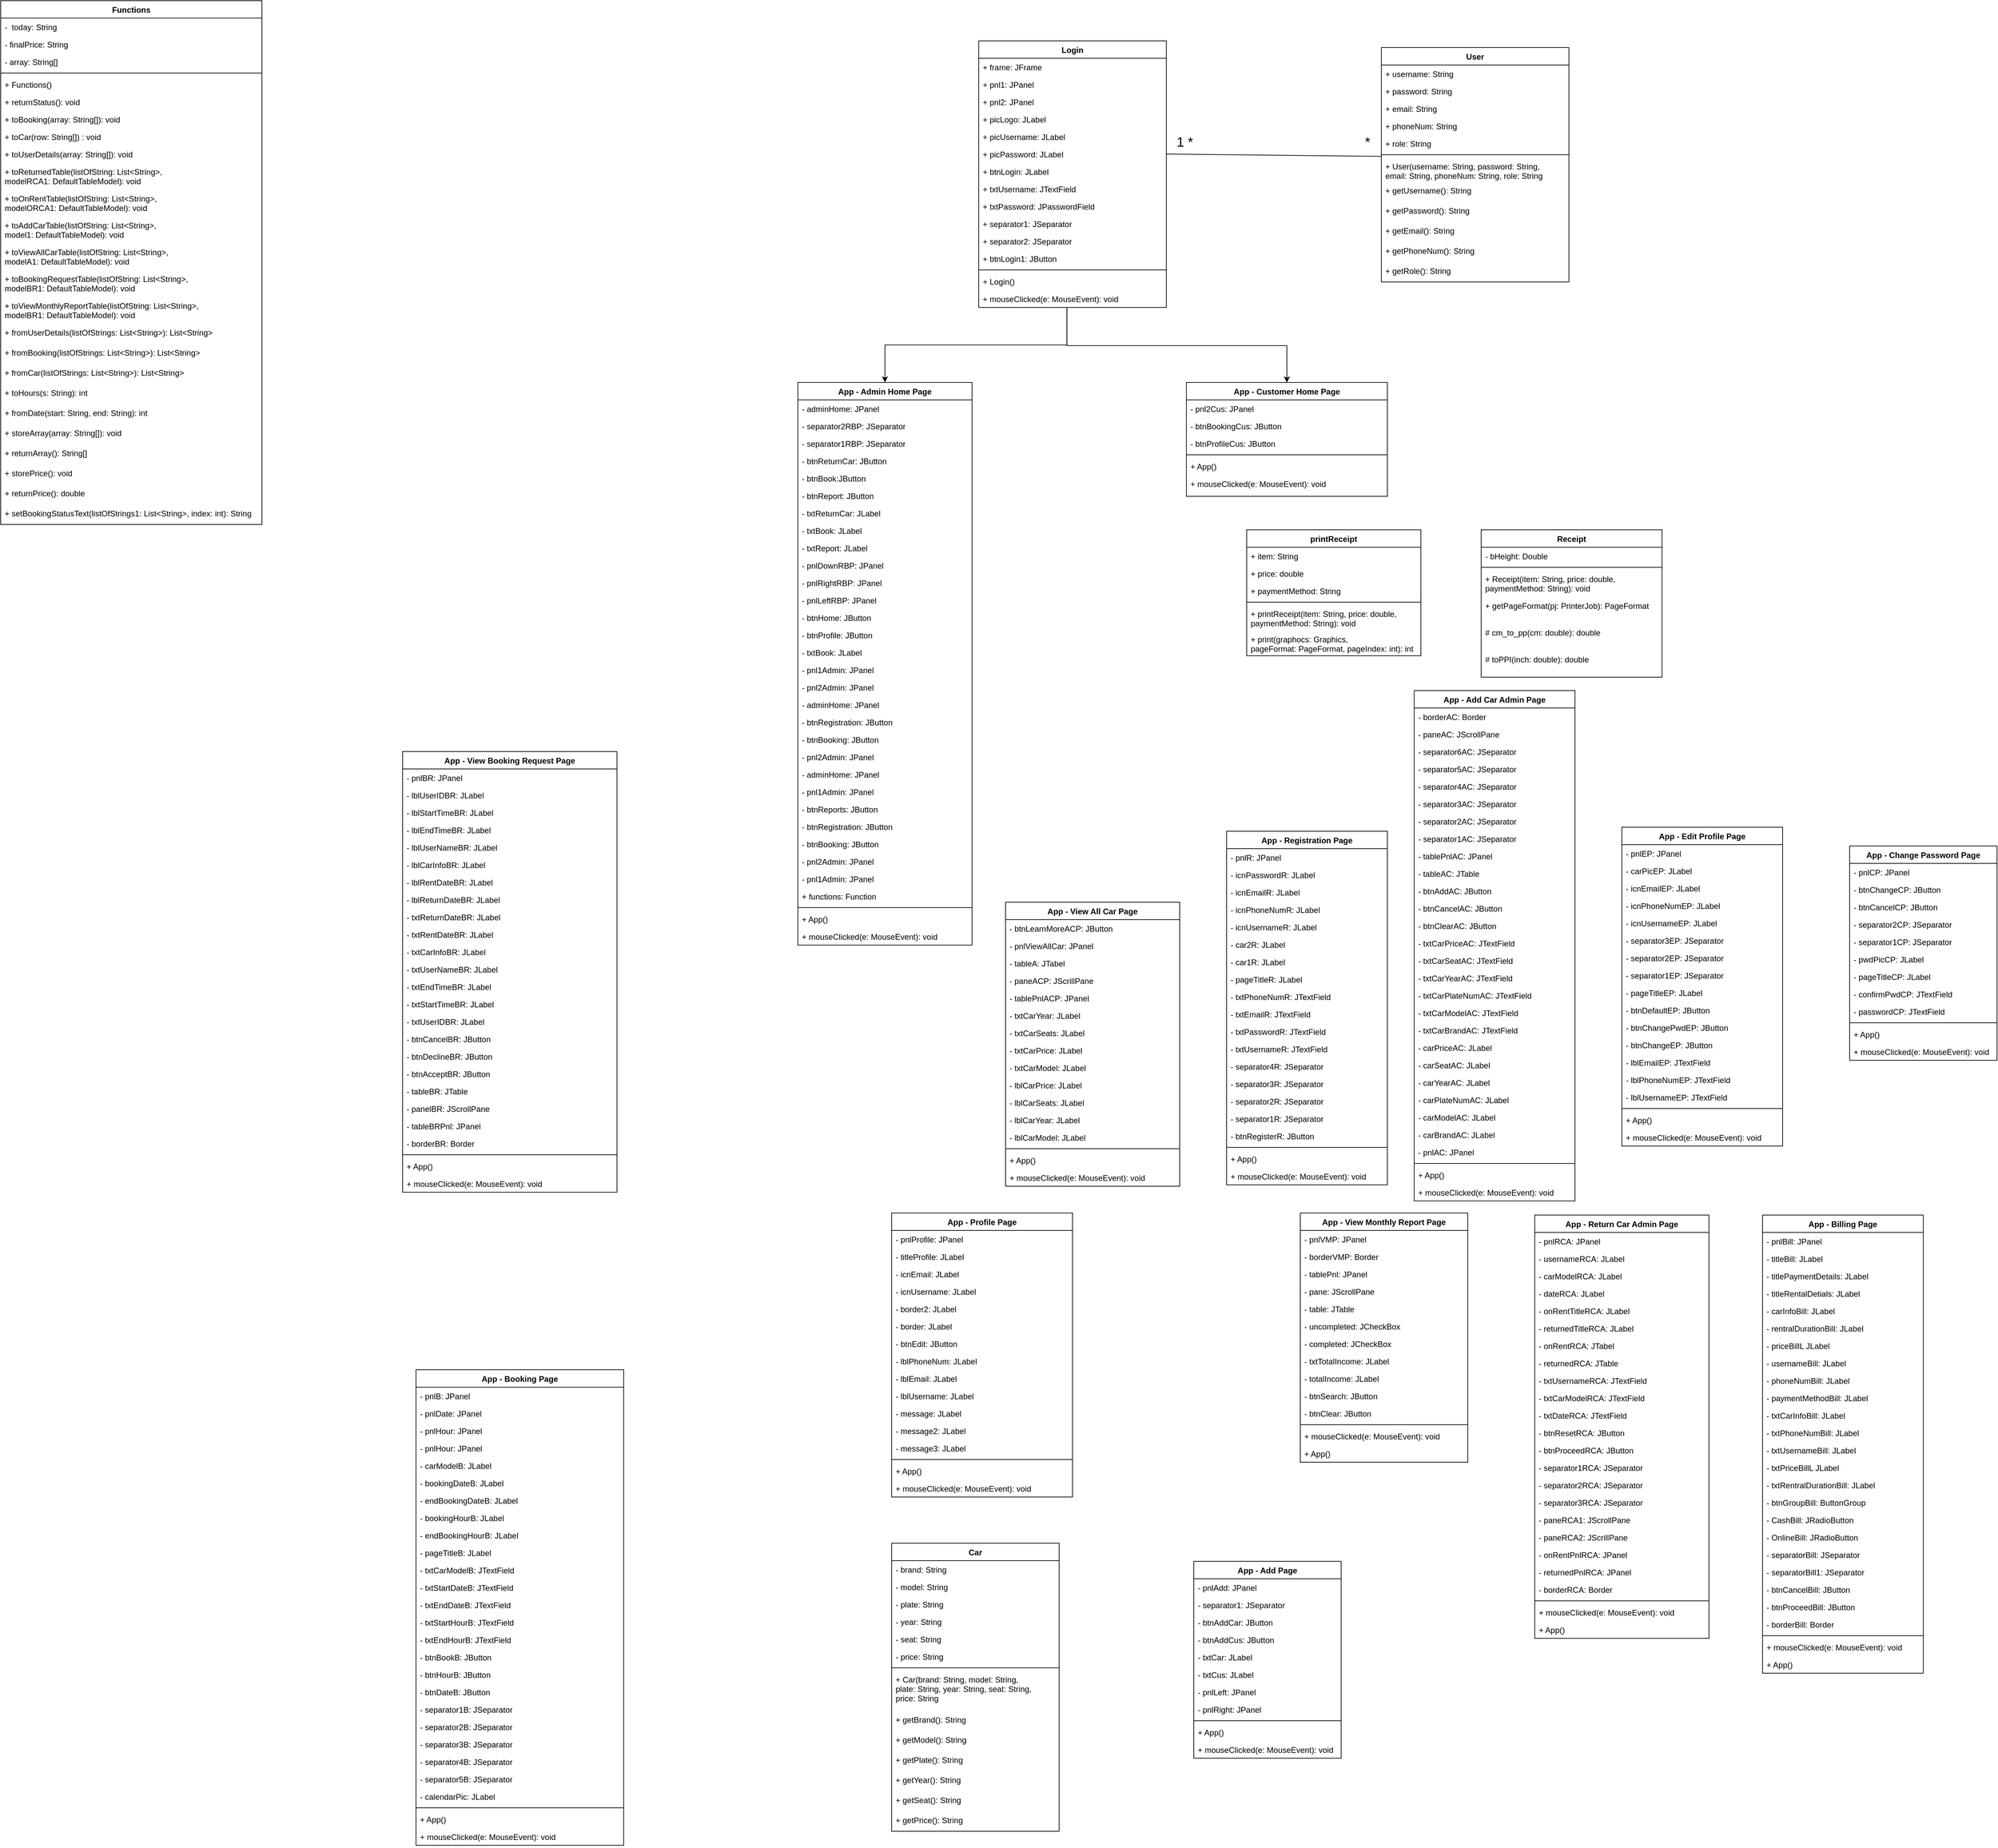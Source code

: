 <mxfile version="20.3.0" type="device"><diagram id="C5RBs43oDa-KdzZeNtuy" name="Page-1"><mxGraphModel dx="2067" dy="1959" grid="1" gridSize="10" guides="1" tooltips="1" connect="1" arrows="1" fold="1" page="1" pageScale="1" pageWidth="827" pageHeight="1169" math="0" shadow="0"><root><mxCell id="WIyWlLk6GJQsqaUBKTNV-0"/><mxCell id="WIyWlLk6GJQsqaUBKTNV-1" parent="WIyWlLk6GJQsqaUBKTNV-0"/><mxCell id="zkfFHV4jXpPFQw0GAbJ--0" value="App - Customer Home Page" style="swimlane;fontStyle=1;align=center;verticalAlign=top;childLayout=stackLayout;horizontal=1;startSize=26;horizontalStack=0;resizeParent=1;resizeLast=0;collapsible=1;marginBottom=0;rounded=0;shadow=0;strokeWidth=1;" parent="WIyWlLk6GJQsqaUBKTNV-1" vertex="1"><mxGeometry x="1230" y="-440" width="300" height="170" as="geometry"><mxRectangle x="230" y="140" width="160" height="26" as="alternateBounds"/></mxGeometry></mxCell><mxCell id="zkfFHV4jXpPFQw0GAbJ--1" value="- pnl2Cus: JPanel" style="text;align=left;verticalAlign=top;spacingLeft=4;spacingRight=4;overflow=hidden;rotatable=0;points=[[0,0.5],[1,0.5]];portConstraint=eastwest;" parent="zkfFHV4jXpPFQw0GAbJ--0" vertex="1"><mxGeometry y="26" width="300" height="26" as="geometry"/></mxCell><mxCell id="zkfFHV4jXpPFQw0GAbJ--2" value="- btnBookingCus: JButton" style="text;align=left;verticalAlign=top;spacingLeft=4;spacingRight=4;overflow=hidden;rotatable=0;points=[[0,0.5],[1,0.5]];portConstraint=eastwest;rounded=0;shadow=0;html=0;" parent="zkfFHV4jXpPFQw0GAbJ--0" vertex="1"><mxGeometry y="52" width="300" height="26" as="geometry"/></mxCell><mxCell id="zkfFHV4jXpPFQw0GAbJ--3" value="- btnProfileCus: JButton" style="text;align=left;verticalAlign=top;spacingLeft=4;spacingRight=4;overflow=hidden;rotatable=0;points=[[0,0.5],[1,0.5]];portConstraint=eastwest;rounded=0;shadow=0;html=0;" parent="zkfFHV4jXpPFQw0GAbJ--0" vertex="1"><mxGeometry y="78" width="300" height="26" as="geometry"/></mxCell><mxCell id="zkfFHV4jXpPFQw0GAbJ--4" value="" style="line;html=1;strokeWidth=1;align=left;verticalAlign=middle;spacingTop=-1;spacingLeft=3;spacingRight=3;rotatable=0;labelPosition=right;points=[];portConstraint=eastwest;" parent="zkfFHV4jXpPFQw0GAbJ--0" vertex="1"><mxGeometry y="104" width="300" height="8" as="geometry"/></mxCell><mxCell id="Mfn7tafHpo8cdK77_WL3-228" value="+ App()" style="text;strokeColor=none;fillColor=none;align=left;verticalAlign=top;spacingLeft=4;spacingRight=4;overflow=hidden;rotatable=0;points=[[0,0.5],[1,0.5]];portConstraint=eastwest;" parent="zkfFHV4jXpPFQw0GAbJ--0" vertex="1"><mxGeometry y="112" width="300" height="26" as="geometry"/></mxCell><mxCell id="Mfn7tafHpo8cdK77_WL3-229" value="+ mouseClicked(e: MouseEvent): void" style="text;strokeColor=none;fillColor=none;align=left;verticalAlign=top;spacingLeft=4;spacingRight=4;overflow=hidden;rotatable=0;points=[[0,0.5],[1,0.5]];portConstraint=eastwest;" parent="zkfFHV4jXpPFQw0GAbJ--0" vertex="1"><mxGeometry y="138" width="300" height="26" as="geometry"/></mxCell><mxCell id="zkfFHV4jXpPFQw0GAbJ--17" value="Functions" style="swimlane;fontStyle=1;align=center;verticalAlign=top;childLayout=stackLayout;horizontal=1;startSize=26;horizontalStack=0;resizeParent=1;resizeLast=0;collapsible=1;marginBottom=0;rounded=0;shadow=0;strokeWidth=1;" parent="WIyWlLk6GJQsqaUBKTNV-1" vertex="1"><mxGeometry x="-540" y="-1010" width="390" height="782" as="geometry"><mxRectangle x="550" y="140" width="160" height="26" as="alternateBounds"/></mxGeometry></mxCell><mxCell id="zkfFHV4jXpPFQw0GAbJ--18" value="-  today: String" style="text;align=left;verticalAlign=top;spacingLeft=4;spacingRight=4;overflow=hidden;rotatable=0;points=[[0,0.5],[1,0.5]];portConstraint=eastwest;" parent="zkfFHV4jXpPFQw0GAbJ--17" vertex="1"><mxGeometry y="26" width="390" height="26" as="geometry"/></mxCell><mxCell id="EJakUDDSdxZKXWGw3saw-9" value="- finalPrice: String" style="text;align=left;verticalAlign=top;spacingLeft=4;spacingRight=4;overflow=hidden;rotatable=0;points=[[0,0.5],[1,0.5]];portConstraint=eastwest;" parent="zkfFHV4jXpPFQw0GAbJ--17" vertex="1"><mxGeometry y="52" width="390" height="26" as="geometry"/></mxCell><mxCell id="EJakUDDSdxZKXWGw3saw-8" value="- array: String[]" style="text;align=left;verticalAlign=top;spacingLeft=4;spacingRight=4;overflow=hidden;rotatable=0;points=[[0,0.5],[1,0.5]];portConstraint=eastwest;" parent="zkfFHV4jXpPFQw0GAbJ--17" vertex="1"><mxGeometry y="78" width="390" height="26" as="geometry"/></mxCell><mxCell id="zkfFHV4jXpPFQw0GAbJ--23" value="" style="line;html=1;strokeWidth=1;align=left;verticalAlign=middle;spacingTop=-1;spacingLeft=3;spacingRight=3;rotatable=0;labelPosition=right;points=[];portConstraint=eastwest;" parent="zkfFHV4jXpPFQw0GAbJ--17" vertex="1"><mxGeometry y="104" width="390" height="8" as="geometry"/></mxCell><mxCell id="zkfFHV4jXpPFQw0GAbJ--24" value="+ Functions()" style="text;align=left;verticalAlign=top;spacingLeft=4;spacingRight=4;overflow=hidden;rotatable=0;points=[[0,0.5],[1,0.5]];portConstraint=eastwest;" parent="zkfFHV4jXpPFQw0GAbJ--17" vertex="1"><mxGeometry y="112" width="390" height="26" as="geometry"/></mxCell><mxCell id="zkfFHV4jXpPFQw0GAbJ--25" value="+ returnStatus(): void" style="text;align=left;verticalAlign=top;spacingLeft=4;spacingRight=4;overflow=hidden;rotatable=0;points=[[0,0.5],[1,0.5]];portConstraint=eastwest;" parent="zkfFHV4jXpPFQw0GAbJ--17" vertex="1"><mxGeometry y="138" width="390" height="26" as="geometry"/></mxCell><mxCell id="dF_DScVQPOzMR-qX4pVW-0" value="+ toBooking(array: String[]): void" style="text;align=left;verticalAlign=top;spacingLeft=4;spacingRight=4;overflow=hidden;rotatable=0;points=[[0,0.5],[1,0.5]];portConstraint=eastwest;" parent="zkfFHV4jXpPFQw0GAbJ--17" vertex="1"><mxGeometry y="164" width="390" height="26" as="geometry"/></mxCell><mxCell id="dF_DScVQPOzMR-qX4pVW-1" value="+ toCar(row: String[]) : void" style="text;align=left;verticalAlign=top;spacingLeft=4;spacingRight=4;overflow=hidden;rotatable=0;points=[[0,0.5],[1,0.5]];portConstraint=eastwest;" parent="zkfFHV4jXpPFQw0GAbJ--17" vertex="1"><mxGeometry y="190" width="390" height="26" as="geometry"/></mxCell><mxCell id="dF_DScVQPOzMR-qX4pVW-2" value="+ toUserDetails(array: String[]): void" style="text;align=left;verticalAlign=top;spacingLeft=4;spacingRight=4;overflow=hidden;rotatable=0;points=[[0,0.5],[1,0.5]];portConstraint=eastwest;" parent="zkfFHV4jXpPFQw0GAbJ--17" vertex="1"><mxGeometry y="216" width="390" height="26" as="geometry"/></mxCell><mxCell id="dF_DScVQPOzMR-qX4pVW-3" value="+ toReturnedTable(listOfString: List&lt;String&gt;, &#10;modelRCA1: DefaultTableModel): void" style="text;align=left;verticalAlign=top;spacingLeft=4;spacingRight=4;overflow=hidden;rotatable=0;points=[[0,0.5],[1,0.5]];portConstraint=eastwest;" parent="zkfFHV4jXpPFQw0GAbJ--17" vertex="1"><mxGeometry y="242" width="390" height="40" as="geometry"/></mxCell><mxCell id="dF_DScVQPOzMR-qX4pVW-4" value="+ toOnRentTable(listOfString: List&lt;String&gt;,&#10;modelORCA1: DefaultTableModel): void" style="text;align=left;verticalAlign=top;spacingLeft=4;spacingRight=4;overflow=hidden;rotatable=0;points=[[0,0.5],[1,0.5]];portConstraint=eastwest;" parent="zkfFHV4jXpPFQw0GAbJ--17" vertex="1"><mxGeometry y="282" width="390" height="40" as="geometry"/></mxCell><mxCell id="dF_DScVQPOzMR-qX4pVW-5" value="+ toAddCarTable(listOfString: List&lt;String&gt;,&#10;model1: DefaultTableModel): void" style="text;align=left;verticalAlign=top;spacingLeft=4;spacingRight=4;overflow=hidden;rotatable=0;points=[[0,0.5],[1,0.5]];portConstraint=eastwest;" parent="zkfFHV4jXpPFQw0GAbJ--17" vertex="1"><mxGeometry y="322" width="390" height="40" as="geometry"/></mxCell><mxCell id="dF_DScVQPOzMR-qX4pVW-6" value="+ toViewAllCarTable(listOfString: List&lt;String&gt;,&#10;modelA1: DefaultTableModel): void" style="text;align=left;verticalAlign=top;spacingLeft=4;spacingRight=4;overflow=hidden;rotatable=0;points=[[0,0.5],[1,0.5]];portConstraint=eastwest;" parent="zkfFHV4jXpPFQw0GAbJ--17" vertex="1"><mxGeometry y="362" width="390" height="40" as="geometry"/></mxCell><mxCell id="dF_DScVQPOzMR-qX4pVW-7" value="+ toBookingRequestTable(listOfString: List&lt;String&gt;,&#10;modelBR1: DefaultTableModel): void" style="text;align=left;verticalAlign=top;spacingLeft=4;spacingRight=4;overflow=hidden;rotatable=0;points=[[0,0.5],[1,0.5]];portConstraint=eastwest;" parent="zkfFHV4jXpPFQw0GAbJ--17" vertex="1"><mxGeometry y="402" width="390" height="40" as="geometry"/></mxCell><mxCell id="dF_DScVQPOzMR-qX4pVW-8" value="+ toViewMonthlyReportTable(listOfString: List&lt;String&gt;,&#10;modelBR1: DefaultTableModel): void" style="text;align=left;verticalAlign=top;spacingLeft=4;spacingRight=4;overflow=hidden;rotatable=0;points=[[0,0.5],[1,0.5]];portConstraint=eastwest;" parent="zkfFHV4jXpPFQw0GAbJ--17" vertex="1"><mxGeometry y="442" width="390" height="40" as="geometry"/></mxCell><mxCell id="dF_DScVQPOzMR-qX4pVW-9" value="+ fromUserDetails(listOfStrings: List&lt;String&gt;): List&lt;String&gt;" style="text;align=left;verticalAlign=top;spacingLeft=4;spacingRight=4;overflow=hidden;rotatable=0;points=[[0,0.5],[1,0.5]];portConstraint=eastwest;" parent="zkfFHV4jXpPFQw0GAbJ--17" vertex="1"><mxGeometry y="482" width="390" height="30" as="geometry"/></mxCell><mxCell id="dF_DScVQPOzMR-qX4pVW-10" value="+ fromBooking(listOfStrings: List&lt;String&gt;): List&lt;String&gt;" style="text;align=left;verticalAlign=top;spacingLeft=4;spacingRight=4;overflow=hidden;rotatable=0;points=[[0,0.5],[1,0.5]];portConstraint=eastwest;" parent="zkfFHV4jXpPFQw0GAbJ--17" vertex="1"><mxGeometry y="512" width="390" height="30" as="geometry"/></mxCell><mxCell id="dF_DScVQPOzMR-qX4pVW-11" value="+ fromCar(listOfStrings: List&lt;String&gt;): List&lt;String&gt;" style="text;align=left;verticalAlign=top;spacingLeft=4;spacingRight=4;overflow=hidden;rotatable=0;points=[[0,0.5],[1,0.5]];portConstraint=eastwest;" parent="zkfFHV4jXpPFQw0GAbJ--17" vertex="1"><mxGeometry y="542" width="390" height="30" as="geometry"/></mxCell><mxCell id="dF_DScVQPOzMR-qX4pVW-12" value="+ toHours(s: String): int" style="text;align=left;verticalAlign=top;spacingLeft=4;spacingRight=4;overflow=hidden;rotatable=0;points=[[0,0.5],[1,0.5]];portConstraint=eastwest;" parent="zkfFHV4jXpPFQw0GAbJ--17" vertex="1"><mxGeometry y="572" width="390" height="30" as="geometry"/></mxCell><mxCell id="dF_DScVQPOzMR-qX4pVW-13" value="+ fromDate(start: String, end: String): int" style="text;align=left;verticalAlign=top;spacingLeft=4;spacingRight=4;overflow=hidden;rotatable=0;points=[[0,0.5],[1,0.5]];portConstraint=eastwest;" parent="zkfFHV4jXpPFQw0GAbJ--17" vertex="1"><mxGeometry y="602" width="390" height="30" as="geometry"/></mxCell><mxCell id="dF_DScVQPOzMR-qX4pVW-14" value="+ storeArray(array: String[]): void" style="text;align=left;verticalAlign=top;spacingLeft=4;spacingRight=4;overflow=hidden;rotatable=0;points=[[0,0.5],[1,0.5]];portConstraint=eastwest;" parent="zkfFHV4jXpPFQw0GAbJ--17" vertex="1"><mxGeometry y="632" width="390" height="30" as="geometry"/></mxCell><mxCell id="dF_DScVQPOzMR-qX4pVW-15" value="+ returnArray(): String[]" style="text;align=left;verticalAlign=top;spacingLeft=4;spacingRight=4;overflow=hidden;rotatable=0;points=[[0,0.5],[1,0.5]];portConstraint=eastwest;" parent="zkfFHV4jXpPFQw0GAbJ--17" vertex="1"><mxGeometry y="662" width="390" height="30" as="geometry"/></mxCell><mxCell id="EJakUDDSdxZKXWGw3saw-7" value="+ storePrice(): void" style="text;align=left;verticalAlign=top;spacingLeft=4;spacingRight=4;overflow=hidden;rotatable=0;points=[[0,0.5],[1,0.5]];portConstraint=eastwest;" parent="zkfFHV4jXpPFQw0GAbJ--17" vertex="1"><mxGeometry y="692" width="390" height="30" as="geometry"/></mxCell><mxCell id="EJakUDDSdxZKXWGw3saw-6" value="+ returnPrice(): double" style="text;align=left;verticalAlign=top;spacingLeft=4;spacingRight=4;overflow=hidden;rotatable=0;points=[[0,0.5],[1,0.5]];portConstraint=eastwest;" parent="zkfFHV4jXpPFQw0GAbJ--17" vertex="1"><mxGeometry y="722" width="390" height="30" as="geometry"/></mxCell><mxCell id="EJakUDDSdxZKXWGw3saw-5" value="+ setBookingStatusText(listOfStrings1: List&lt;String&gt;, index: int): String" style="text;align=left;verticalAlign=top;spacingLeft=4;spacingRight=4;overflow=hidden;rotatable=0;points=[[0,0.5],[1,0.5]];portConstraint=eastwest;" parent="zkfFHV4jXpPFQw0GAbJ--17" vertex="1"><mxGeometry y="752" width="390" height="30" as="geometry"/></mxCell><mxCell id="Mfn7tafHpo8cdK77_WL3-38" value="App - Admin Home Page" style="swimlane;fontStyle=1;align=center;verticalAlign=top;childLayout=stackLayout;horizontal=1;startSize=26;horizontalStack=0;resizeParent=1;resizeParentMax=0;resizeLast=0;collapsible=1;marginBottom=0;" parent="WIyWlLk6GJQsqaUBKTNV-1" vertex="1"><mxGeometry x="650" y="-440" width="260" height="840" as="geometry"/></mxCell><mxCell id="Mfn7tafHpo8cdK77_WL3-42" value="- adminHome: JPanel" style="text;align=left;verticalAlign=top;spacingLeft=4;spacingRight=4;overflow=hidden;rotatable=0;points=[[0,0.5],[1,0.5]];portConstraint=eastwest;rounded=0;shadow=0;html=0;" parent="Mfn7tafHpo8cdK77_WL3-38" vertex="1"><mxGeometry y="26" width="260" height="26" as="geometry"/></mxCell><mxCell id="Mfn7tafHpo8cdK77_WL3-69" value="- separator2RBP: JSeparator" style="text;align=left;verticalAlign=top;spacingLeft=4;spacingRight=4;overflow=hidden;rotatable=0;points=[[0,0.5],[1,0.5]];portConstraint=eastwest;rounded=0;shadow=0;html=0;" parent="Mfn7tafHpo8cdK77_WL3-38" vertex="1"><mxGeometry y="52" width="260" height="26" as="geometry"/></mxCell><mxCell id="Mfn7tafHpo8cdK77_WL3-68" value="- separator1RBP: JSeparator" style="text;align=left;verticalAlign=top;spacingLeft=4;spacingRight=4;overflow=hidden;rotatable=0;points=[[0,0.5],[1,0.5]];portConstraint=eastwest;rounded=0;shadow=0;html=0;" parent="Mfn7tafHpo8cdK77_WL3-38" vertex="1"><mxGeometry y="78" width="260" height="26" as="geometry"/></mxCell><mxCell id="Mfn7tafHpo8cdK77_WL3-67" value="- btnReturnCar: JButton" style="text;align=left;verticalAlign=top;spacingLeft=4;spacingRight=4;overflow=hidden;rotatable=0;points=[[0,0.5],[1,0.5]];portConstraint=eastwest;rounded=0;shadow=0;html=0;" parent="Mfn7tafHpo8cdK77_WL3-38" vertex="1"><mxGeometry y="104" width="260" height="26" as="geometry"/></mxCell><mxCell id="Mfn7tafHpo8cdK77_WL3-66" value="- btnBook:JButton" style="text;align=left;verticalAlign=top;spacingLeft=4;spacingRight=4;overflow=hidden;rotatable=0;points=[[0,0.5],[1,0.5]];portConstraint=eastwest;rounded=0;shadow=0;html=0;" parent="Mfn7tafHpo8cdK77_WL3-38" vertex="1"><mxGeometry y="130" width="260" height="26" as="geometry"/></mxCell><mxCell id="Mfn7tafHpo8cdK77_WL3-65" value="- btnReport: JButton" style="text;align=left;verticalAlign=top;spacingLeft=4;spacingRight=4;overflow=hidden;rotatable=0;points=[[0,0.5],[1,0.5]];portConstraint=eastwest;rounded=0;shadow=0;html=0;" parent="Mfn7tafHpo8cdK77_WL3-38" vertex="1"><mxGeometry y="156" width="260" height="26" as="geometry"/></mxCell><mxCell id="Mfn7tafHpo8cdK77_WL3-64" value="- txtReturnCar: JLabel" style="text;align=left;verticalAlign=top;spacingLeft=4;spacingRight=4;overflow=hidden;rotatable=0;points=[[0,0.5],[1,0.5]];portConstraint=eastwest;rounded=0;shadow=0;html=0;" parent="Mfn7tafHpo8cdK77_WL3-38" vertex="1"><mxGeometry y="182" width="260" height="26" as="geometry"/></mxCell><mxCell id="Mfn7tafHpo8cdK77_WL3-63" value="- txtBook: JLabel" style="text;align=left;verticalAlign=top;spacingLeft=4;spacingRight=4;overflow=hidden;rotatable=0;points=[[0,0.5],[1,0.5]];portConstraint=eastwest;rounded=0;shadow=0;html=0;" parent="Mfn7tafHpo8cdK77_WL3-38" vertex="1"><mxGeometry y="208" width="260" height="26" as="geometry"/></mxCell><mxCell id="Mfn7tafHpo8cdK77_WL3-62" value="- txtReport: JLabel" style="text;align=left;verticalAlign=top;spacingLeft=4;spacingRight=4;overflow=hidden;rotatable=0;points=[[0,0.5],[1,0.5]];portConstraint=eastwest;rounded=0;shadow=0;html=0;" parent="Mfn7tafHpo8cdK77_WL3-38" vertex="1"><mxGeometry y="234" width="260" height="26" as="geometry"/></mxCell><mxCell id="Mfn7tafHpo8cdK77_WL3-61" value="- pnlDownRBP: JPanel" style="text;align=left;verticalAlign=top;spacingLeft=4;spacingRight=4;overflow=hidden;rotatable=0;points=[[0,0.5],[1,0.5]];portConstraint=eastwest;rounded=0;shadow=0;html=0;" parent="Mfn7tafHpo8cdK77_WL3-38" vertex="1"><mxGeometry y="260" width="260" height="26" as="geometry"/></mxCell><mxCell id="Mfn7tafHpo8cdK77_WL3-60" value="- pnlRightRBP: JPanel" style="text;align=left;verticalAlign=top;spacingLeft=4;spacingRight=4;overflow=hidden;rotatable=0;points=[[0,0.5],[1,0.5]];portConstraint=eastwest;rounded=0;shadow=0;html=0;" parent="Mfn7tafHpo8cdK77_WL3-38" vertex="1"><mxGeometry y="286" width="260" height="26" as="geometry"/></mxCell><mxCell id="Mfn7tafHpo8cdK77_WL3-59" value="- pnlLeftRBP: JPanel" style="text;align=left;verticalAlign=top;spacingLeft=4;spacingRight=4;overflow=hidden;rotatable=0;points=[[0,0.5],[1,0.5]];portConstraint=eastwest;rounded=0;shadow=0;html=0;" parent="Mfn7tafHpo8cdK77_WL3-38" vertex="1"><mxGeometry y="312" width="260" height="26" as="geometry"/></mxCell><mxCell id="Mfn7tafHpo8cdK77_WL3-58" value="- btnHome: JButton" style="text;align=left;verticalAlign=top;spacingLeft=4;spacingRight=4;overflow=hidden;rotatable=0;points=[[0,0.5],[1,0.5]];portConstraint=eastwest;rounded=0;shadow=0;html=0;" parent="Mfn7tafHpo8cdK77_WL3-38" vertex="1"><mxGeometry y="338" width="260" height="26" as="geometry"/></mxCell><mxCell id="Mfn7tafHpo8cdK77_WL3-57" value="- btnProfile: JButton" style="text;align=left;verticalAlign=top;spacingLeft=4;spacingRight=4;overflow=hidden;rotatable=0;points=[[0,0.5],[1,0.5]];portConstraint=eastwest;rounded=0;shadow=0;html=0;" parent="Mfn7tafHpo8cdK77_WL3-38" vertex="1"><mxGeometry y="364" width="260" height="26" as="geometry"/></mxCell><mxCell id="Mfn7tafHpo8cdK77_WL3-56" value="- txtBook: JLabel" style="text;align=left;verticalAlign=top;spacingLeft=4;spacingRight=4;overflow=hidden;rotatable=0;points=[[0,0.5],[1,0.5]];portConstraint=eastwest;rounded=0;shadow=0;html=0;" parent="Mfn7tafHpo8cdK77_WL3-38" vertex="1"><mxGeometry y="390" width="260" height="26" as="geometry"/></mxCell><mxCell id="Mfn7tafHpo8cdK77_WL3-55" value="- pnl1Admin: JPanel" style="text;align=left;verticalAlign=top;spacingLeft=4;spacingRight=4;overflow=hidden;rotatable=0;points=[[0,0.5],[1,0.5]];portConstraint=eastwest;rounded=0;shadow=0;html=0;" parent="Mfn7tafHpo8cdK77_WL3-38" vertex="1"><mxGeometry y="416" width="260" height="26" as="geometry"/></mxCell><mxCell id="Mfn7tafHpo8cdK77_WL3-54" value="- pnl2Admin: JPanel" style="text;align=left;verticalAlign=top;spacingLeft=4;spacingRight=4;overflow=hidden;rotatable=0;points=[[0,0.5],[1,0.5]];portConstraint=eastwest;rounded=0;shadow=0;html=0;" parent="Mfn7tafHpo8cdK77_WL3-38" vertex="1"><mxGeometry y="442" width="260" height="26" as="geometry"/></mxCell><mxCell id="Mfn7tafHpo8cdK77_WL3-53" value="- adminHome: JPanel" style="text;align=left;verticalAlign=top;spacingLeft=4;spacingRight=4;overflow=hidden;rotatable=0;points=[[0,0.5],[1,0.5]];portConstraint=eastwest;rounded=0;shadow=0;html=0;" parent="Mfn7tafHpo8cdK77_WL3-38" vertex="1"><mxGeometry y="468" width="260" height="26" as="geometry"/></mxCell><mxCell id="Mfn7tafHpo8cdK77_WL3-52" value="- btnRegistration: JButton" style="text;align=left;verticalAlign=top;spacingLeft=4;spacingRight=4;overflow=hidden;rotatable=0;points=[[0,0.5],[1,0.5]];portConstraint=eastwest;rounded=0;shadow=0;html=0;" parent="Mfn7tafHpo8cdK77_WL3-38" vertex="1"><mxGeometry y="494" width="260" height="26" as="geometry"/></mxCell><mxCell id="Mfn7tafHpo8cdK77_WL3-51" value="- btnBooking: JButton" style="text;align=left;verticalAlign=top;spacingLeft=4;spacingRight=4;overflow=hidden;rotatable=0;points=[[0,0.5],[1,0.5]];portConstraint=eastwest;rounded=0;shadow=0;html=0;" parent="Mfn7tafHpo8cdK77_WL3-38" vertex="1"><mxGeometry y="520" width="260" height="26" as="geometry"/></mxCell><mxCell id="Mfn7tafHpo8cdK77_WL3-50" value="- pnl2Admin: JPanel" style="text;align=left;verticalAlign=top;spacingLeft=4;spacingRight=4;overflow=hidden;rotatable=0;points=[[0,0.5],[1,0.5]];portConstraint=eastwest;rounded=0;shadow=0;html=0;" parent="Mfn7tafHpo8cdK77_WL3-38" vertex="1"><mxGeometry y="546" width="260" height="26" as="geometry"/></mxCell><mxCell id="Mfn7tafHpo8cdK77_WL3-49" value="- adminHome: JPanel" style="text;align=left;verticalAlign=top;spacingLeft=4;spacingRight=4;overflow=hidden;rotatable=0;points=[[0,0.5],[1,0.5]];portConstraint=eastwest;rounded=0;shadow=0;html=0;" parent="Mfn7tafHpo8cdK77_WL3-38" vertex="1"><mxGeometry y="572" width="260" height="26" as="geometry"/></mxCell><mxCell id="Mfn7tafHpo8cdK77_WL3-48" value="- pnl1Admin: JPanel" style="text;align=left;verticalAlign=top;spacingLeft=4;spacingRight=4;overflow=hidden;rotatable=0;points=[[0,0.5],[1,0.5]];portConstraint=eastwest;rounded=0;shadow=0;html=0;" parent="Mfn7tafHpo8cdK77_WL3-38" vertex="1"><mxGeometry y="598" width="260" height="26" as="geometry"/></mxCell><mxCell id="Mfn7tafHpo8cdK77_WL3-47" value="- btnReports: JButton" style="text;align=left;verticalAlign=top;spacingLeft=4;spacingRight=4;overflow=hidden;rotatable=0;points=[[0,0.5],[1,0.5]];portConstraint=eastwest;rounded=0;shadow=0;html=0;" parent="Mfn7tafHpo8cdK77_WL3-38" vertex="1"><mxGeometry y="624" width="260" height="26" as="geometry"/></mxCell><mxCell id="Mfn7tafHpo8cdK77_WL3-46" value="- btnRegistration: JButton" style="text;align=left;verticalAlign=top;spacingLeft=4;spacingRight=4;overflow=hidden;rotatable=0;points=[[0,0.5],[1,0.5]];portConstraint=eastwest;rounded=0;shadow=0;html=0;" parent="Mfn7tafHpo8cdK77_WL3-38" vertex="1"><mxGeometry y="650" width="260" height="26" as="geometry"/></mxCell><mxCell id="Mfn7tafHpo8cdK77_WL3-45" value="- btnBooking: JButton" style="text;align=left;verticalAlign=top;spacingLeft=4;spacingRight=4;overflow=hidden;rotatable=0;points=[[0,0.5],[1,0.5]];portConstraint=eastwest;rounded=0;shadow=0;html=0;" parent="Mfn7tafHpo8cdK77_WL3-38" vertex="1"><mxGeometry y="676" width="260" height="26" as="geometry"/></mxCell><mxCell id="Mfn7tafHpo8cdK77_WL3-44" value="- pnl2Admin: JPanel" style="text;align=left;verticalAlign=top;spacingLeft=4;spacingRight=4;overflow=hidden;rotatable=0;points=[[0,0.5],[1,0.5]];portConstraint=eastwest;rounded=0;shadow=0;html=0;" parent="Mfn7tafHpo8cdK77_WL3-38" vertex="1"><mxGeometry y="702" width="260" height="26" as="geometry"/></mxCell><mxCell id="Mfn7tafHpo8cdK77_WL3-43" value="- pnl1Admin: JPanel" style="text;align=left;verticalAlign=top;spacingLeft=4;spacingRight=4;overflow=hidden;rotatable=0;points=[[0,0.5],[1,0.5]];portConstraint=eastwest;rounded=0;shadow=0;html=0;" parent="Mfn7tafHpo8cdK77_WL3-38" vertex="1"><mxGeometry y="728" width="260" height="26" as="geometry"/></mxCell><mxCell id="0" value="+ functions: Function" style="text;align=left;verticalAlign=top;spacingLeft=4;spacingRight=4;overflow=hidden;rotatable=0;points=[[0,0.5],[1,0.5]];portConstraint=eastwest;rounded=0;shadow=0;html=0;" parent="Mfn7tafHpo8cdK77_WL3-38" vertex="1"><mxGeometry y="754" width="260" height="26" as="geometry"/></mxCell><mxCell id="Mfn7tafHpo8cdK77_WL3-40" value="" style="line;strokeWidth=1;fillColor=none;align=left;verticalAlign=middle;spacingTop=-1;spacingLeft=3;spacingRight=3;rotatable=0;labelPosition=right;points=[];portConstraint=eastwest;strokeColor=inherit;" parent="Mfn7tafHpo8cdK77_WL3-38" vertex="1"><mxGeometry y="780" width="260" height="8" as="geometry"/></mxCell><mxCell id="Mfn7tafHpo8cdK77_WL3-41" value="+ App()" style="text;strokeColor=none;fillColor=none;align=left;verticalAlign=top;spacingLeft=4;spacingRight=4;overflow=hidden;rotatable=0;points=[[0,0.5],[1,0.5]];portConstraint=eastwest;" parent="Mfn7tafHpo8cdK77_WL3-38" vertex="1"><mxGeometry y="788" width="260" height="26" as="geometry"/></mxCell><mxCell id="Mfn7tafHpo8cdK77_WL3-70" value="+ mouseClicked(e: MouseEvent): void" style="text;strokeColor=none;fillColor=none;align=left;verticalAlign=top;spacingLeft=4;spacingRight=4;overflow=hidden;rotatable=0;points=[[0,0.5],[1,0.5]];portConstraint=eastwest;" parent="Mfn7tafHpo8cdK77_WL3-38" vertex="1"><mxGeometry y="814" width="260" height="26" as="geometry"/></mxCell><mxCell id="Mfn7tafHpo8cdK77_WL3-71" value="App - Profile Page" style="swimlane;fontStyle=1;align=center;verticalAlign=top;childLayout=stackLayout;horizontal=1;startSize=26;horizontalStack=0;resizeParent=1;resizeParentMax=0;resizeLast=0;collapsible=1;marginBottom=0;" parent="WIyWlLk6GJQsqaUBKTNV-1" vertex="1"><mxGeometry x="790" y="800" width="270" height="424" as="geometry"/></mxCell><mxCell id="Mfn7tafHpo8cdK77_WL3-75" value="- pnlProfile: JPanel" style="text;align=left;verticalAlign=top;spacingLeft=4;spacingRight=4;overflow=hidden;rotatable=0;points=[[0,0.5],[1,0.5]];portConstraint=eastwest;rounded=0;shadow=0;html=0;" parent="Mfn7tafHpo8cdK77_WL3-71" vertex="1"><mxGeometry y="26" width="270" height="26" as="geometry"/></mxCell><mxCell id="Mfn7tafHpo8cdK77_WL3-84" value="- titleProfile: JLabel" style="text;align=left;verticalAlign=top;spacingLeft=4;spacingRight=4;overflow=hidden;rotatable=0;points=[[0,0.5],[1,0.5]];portConstraint=eastwest;rounded=0;shadow=0;html=0;" parent="Mfn7tafHpo8cdK77_WL3-71" vertex="1"><mxGeometry y="52" width="270" height="26" as="geometry"/></mxCell><mxCell id="Mfn7tafHpo8cdK77_WL3-83" value="- icnEmail: JLabel" style="text;align=left;verticalAlign=top;spacingLeft=4;spacingRight=4;overflow=hidden;rotatable=0;points=[[0,0.5],[1,0.5]];portConstraint=eastwest;rounded=0;shadow=0;html=0;" parent="Mfn7tafHpo8cdK77_WL3-71" vertex="1"><mxGeometry y="78" width="270" height="26" as="geometry"/></mxCell><mxCell id="Mfn7tafHpo8cdK77_WL3-82" value="- icnUsername: JLabel" style="text;align=left;verticalAlign=top;spacingLeft=4;spacingRight=4;overflow=hidden;rotatable=0;points=[[0,0.5],[1,0.5]];portConstraint=eastwest;rounded=0;shadow=0;html=0;" parent="Mfn7tafHpo8cdK77_WL3-71" vertex="1"><mxGeometry y="104" width="270" height="26" as="geometry"/></mxCell><mxCell id="Mfn7tafHpo8cdK77_WL3-81" value="- border2: JLabel" style="text;align=left;verticalAlign=top;spacingLeft=4;spacingRight=4;overflow=hidden;rotatable=0;points=[[0,0.5],[1,0.5]];portConstraint=eastwest;rounded=0;shadow=0;html=0;" parent="Mfn7tafHpo8cdK77_WL3-71" vertex="1"><mxGeometry y="130" width="270" height="26" as="geometry"/></mxCell><mxCell id="Mfn7tafHpo8cdK77_WL3-80" value="- border: JLabel" style="text;align=left;verticalAlign=top;spacingLeft=4;spacingRight=4;overflow=hidden;rotatable=0;points=[[0,0.5],[1,0.5]];portConstraint=eastwest;rounded=0;shadow=0;html=0;" parent="Mfn7tafHpo8cdK77_WL3-71" vertex="1"><mxGeometry y="156" width="270" height="26" as="geometry"/></mxCell><mxCell id="Mfn7tafHpo8cdK77_WL3-79" value="- btnEdit: JButton" style="text;align=left;verticalAlign=top;spacingLeft=4;spacingRight=4;overflow=hidden;rotatable=0;points=[[0,0.5],[1,0.5]];portConstraint=eastwest;rounded=0;shadow=0;html=0;" parent="Mfn7tafHpo8cdK77_WL3-71" vertex="1"><mxGeometry y="182" width="270" height="26" as="geometry"/></mxCell><mxCell id="Mfn7tafHpo8cdK77_WL3-78" value="- lblPhoneNum: JLabel" style="text;align=left;verticalAlign=top;spacingLeft=4;spacingRight=4;overflow=hidden;rotatable=0;points=[[0,0.5],[1,0.5]];portConstraint=eastwest;rounded=0;shadow=0;html=0;" parent="Mfn7tafHpo8cdK77_WL3-71" vertex="1"><mxGeometry y="208" width="270" height="26" as="geometry"/></mxCell><mxCell id="Mfn7tafHpo8cdK77_WL3-77" value="- lblEmail: JLabel" style="text;align=left;verticalAlign=top;spacingLeft=4;spacingRight=4;overflow=hidden;rotatable=0;points=[[0,0.5],[1,0.5]];portConstraint=eastwest;rounded=0;shadow=0;html=0;" parent="Mfn7tafHpo8cdK77_WL3-71" vertex="1"><mxGeometry y="234" width="270" height="26" as="geometry"/></mxCell><mxCell id="Mfn7tafHpo8cdK77_WL3-76" value="- lblUsername: JLabel" style="text;align=left;verticalAlign=top;spacingLeft=4;spacingRight=4;overflow=hidden;rotatable=0;points=[[0,0.5],[1,0.5]];portConstraint=eastwest;rounded=0;shadow=0;html=0;" parent="Mfn7tafHpo8cdK77_WL3-71" vertex="1"><mxGeometry y="260" width="270" height="26" as="geometry"/></mxCell><mxCell id="EJakUDDSdxZKXWGw3saw-4" value="- message: JLabel" style="text;align=left;verticalAlign=top;spacingLeft=4;spacingRight=4;overflow=hidden;rotatable=0;points=[[0,0.5],[1,0.5]];portConstraint=eastwest;rounded=0;shadow=0;html=0;" parent="Mfn7tafHpo8cdK77_WL3-71" vertex="1"><mxGeometry y="286" width="270" height="26" as="geometry"/></mxCell><mxCell id="EJakUDDSdxZKXWGw3saw-3" value="- message2: JLabel" style="text;align=left;verticalAlign=top;spacingLeft=4;spacingRight=4;overflow=hidden;rotatable=0;points=[[0,0.5],[1,0.5]];portConstraint=eastwest;rounded=0;shadow=0;html=0;" parent="Mfn7tafHpo8cdK77_WL3-71" vertex="1"><mxGeometry y="312" width="270" height="26" as="geometry"/></mxCell><mxCell id="EJakUDDSdxZKXWGw3saw-2" value="- message3: JLabel" style="text;align=left;verticalAlign=top;spacingLeft=4;spacingRight=4;overflow=hidden;rotatable=0;points=[[0,0.5],[1,0.5]];portConstraint=eastwest;rounded=0;shadow=0;html=0;" parent="Mfn7tafHpo8cdK77_WL3-71" vertex="1"><mxGeometry y="338" width="270" height="26" as="geometry"/></mxCell><mxCell id="Mfn7tafHpo8cdK77_WL3-73" value="" style="line;strokeWidth=1;fillColor=none;align=left;verticalAlign=middle;spacingTop=-1;spacingLeft=3;spacingRight=3;rotatable=0;labelPosition=right;points=[];portConstraint=eastwest;strokeColor=inherit;" parent="Mfn7tafHpo8cdK77_WL3-71" vertex="1"><mxGeometry y="364" width="270" height="8" as="geometry"/></mxCell><mxCell id="Mfn7tafHpo8cdK77_WL3-85" value="+ App()" style="text;strokeColor=none;fillColor=none;align=left;verticalAlign=top;spacingLeft=4;spacingRight=4;overflow=hidden;rotatable=0;points=[[0,0.5],[1,0.5]];portConstraint=eastwest;" parent="Mfn7tafHpo8cdK77_WL3-71" vertex="1"><mxGeometry y="372" width="270" height="26" as="geometry"/></mxCell><mxCell id="Mfn7tafHpo8cdK77_WL3-86" value="+ mouseClicked(e: MouseEvent): void" style="text;strokeColor=none;fillColor=none;align=left;verticalAlign=top;spacingLeft=4;spacingRight=4;overflow=hidden;rotatable=0;points=[[0,0.5],[1,0.5]];portConstraint=eastwest;" parent="Mfn7tafHpo8cdK77_WL3-71" vertex="1"><mxGeometry y="398" width="270" height="26" as="geometry"/></mxCell><mxCell id="Mfn7tafHpo8cdK77_WL3-87" value="App - Add Page" style="swimlane;fontStyle=1;align=center;verticalAlign=top;childLayout=stackLayout;horizontal=1;startSize=26;horizontalStack=0;resizeParent=1;resizeParentMax=0;resizeLast=0;collapsible=1;marginBottom=0;" parent="WIyWlLk6GJQsqaUBKTNV-1" vertex="1"><mxGeometry x="1241" y="1320" width="220" height="294" as="geometry"/></mxCell><mxCell id="Mfn7tafHpo8cdK77_WL3-91" value="- pnlAdd: JPanel" style="text;align=left;verticalAlign=top;spacingLeft=4;spacingRight=4;overflow=hidden;rotatable=0;points=[[0,0.5],[1,0.5]];portConstraint=eastwest;rounded=0;shadow=0;html=0;" parent="Mfn7tafHpo8cdK77_WL3-87" vertex="1"><mxGeometry y="26" width="220" height="26" as="geometry"/></mxCell><mxCell id="Mfn7tafHpo8cdK77_WL3-97" value="- separator1: JSeparator" style="text;align=left;verticalAlign=top;spacingLeft=4;spacingRight=4;overflow=hidden;rotatable=0;points=[[0,0.5],[1,0.5]];portConstraint=eastwest;rounded=0;shadow=0;html=0;" parent="Mfn7tafHpo8cdK77_WL3-87" vertex="1"><mxGeometry y="52" width="220" height="26" as="geometry"/></mxCell><mxCell id="Mfn7tafHpo8cdK77_WL3-96" value="- btnAddCar: JButton" style="text;align=left;verticalAlign=top;spacingLeft=4;spacingRight=4;overflow=hidden;rotatable=0;points=[[0,0.5],[1,0.5]];portConstraint=eastwest;rounded=0;shadow=0;html=0;" parent="Mfn7tafHpo8cdK77_WL3-87" vertex="1"><mxGeometry y="78" width="220" height="26" as="geometry"/></mxCell><mxCell id="Mfn7tafHpo8cdK77_WL3-95" value="- btnAddCus: JButton" style="text;align=left;verticalAlign=top;spacingLeft=4;spacingRight=4;overflow=hidden;rotatable=0;points=[[0,0.5],[1,0.5]];portConstraint=eastwest;rounded=0;shadow=0;html=0;" parent="Mfn7tafHpo8cdK77_WL3-87" vertex="1"><mxGeometry y="104" width="220" height="26" as="geometry"/></mxCell><mxCell id="Mfn7tafHpo8cdK77_WL3-94" value="- txtCar: JLabel" style="text;align=left;verticalAlign=top;spacingLeft=4;spacingRight=4;overflow=hidden;rotatable=0;points=[[0,0.5],[1,0.5]];portConstraint=eastwest;rounded=0;shadow=0;html=0;" parent="Mfn7tafHpo8cdK77_WL3-87" vertex="1"><mxGeometry y="130" width="220" height="26" as="geometry"/></mxCell><mxCell id="Mfn7tafHpo8cdK77_WL3-93" value="- txtCus: JLabel" style="text;align=left;verticalAlign=top;spacingLeft=4;spacingRight=4;overflow=hidden;rotatable=0;points=[[0,0.5],[1,0.5]];portConstraint=eastwest;rounded=0;shadow=0;html=0;" parent="Mfn7tafHpo8cdK77_WL3-87" vertex="1"><mxGeometry y="156" width="220" height="26" as="geometry"/></mxCell><mxCell id="Mfn7tafHpo8cdK77_WL3-98" value="- pnlLeft: JPanel" style="text;align=left;verticalAlign=top;spacingLeft=4;spacingRight=4;overflow=hidden;rotatable=0;points=[[0,0.5],[1,0.5]];portConstraint=eastwest;rounded=0;shadow=0;html=0;" parent="Mfn7tafHpo8cdK77_WL3-87" vertex="1"><mxGeometry y="182" width="220" height="26" as="geometry"/></mxCell><mxCell id="Mfn7tafHpo8cdK77_WL3-92" value="- pnlRight: JPanel" style="text;align=left;verticalAlign=top;spacingLeft=4;spacingRight=4;overflow=hidden;rotatable=0;points=[[0,0.5],[1,0.5]];portConstraint=eastwest;rounded=0;shadow=0;html=0;" parent="Mfn7tafHpo8cdK77_WL3-87" vertex="1"><mxGeometry y="208" width="220" height="26" as="geometry"/></mxCell><mxCell id="Mfn7tafHpo8cdK77_WL3-89" value="" style="line;strokeWidth=1;fillColor=none;align=left;verticalAlign=middle;spacingTop=-1;spacingLeft=3;spacingRight=3;rotatable=0;labelPosition=right;points=[];portConstraint=eastwest;strokeColor=inherit;" parent="Mfn7tafHpo8cdK77_WL3-87" vertex="1"><mxGeometry y="234" width="220" height="8" as="geometry"/></mxCell><mxCell id="Mfn7tafHpo8cdK77_WL3-99" value="+ App()" style="text;strokeColor=none;fillColor=none;align=left;verticalAlign=top;spacingLeft=4;spacingRight=4;overflow=hidden;rotatable=0;points=[[0,0.5],[1,0.5]];portConstraint=eastwest;" parent="Mfn7tafHpo8cdK77_WL3-87" vertex="1"><mxGeometry y="242" width="220" height="26" as="geometry"/></mxCell><mxCell id="Mfn7tafHpo8cdK77_WL3-100" value="+ mouseClicked(e: MouseEvent): void" style="text;strokeColor=none;fillColor=none;align=left;verticalAlign=top;spacingLeft=4;spacingRight=4;overflow=hidden;rotatable=0;points=[[0,0.5],[1,0.5]];portConstraint=eastwest;" parent="Mfn7tafHpo8cdK77_WL3-87" vertex="1"><mxGeometry y="268" width="220" height="26" as="geometry"/></mxCell><mxCell id="Mfn7tafHpo8cdK77_WL3-101" value="App - View Monthly Report Page" style="swimlane;fontStyle=1;align=center;verticalAlign=top;childLayout=stackLayout;horizontal=1;startSize=26;horizontalStack=0;resizeParent=1;resizeParentMax=0;resizeLast=0;collapsible=1;marginBottom=0;" parent="WIyWlLk6GJQsqaUBKTNV-1" vertex="1"><mxGeometry x="1400" y="800" width="250" height="372" as="geometry"/></mxCell><mxCell id="Mfn7tafHpo8cdK77_WL3-105" value="- pnlVMP: JPanel" style="text;align=left;verticalAlign=top;spacingLeft=4;spacingRight=4;overflow=hidden;rotatable=0;points=[[0,0.5],[1,0.5]];portConstraint=eastwest;rounded=0;shadow=0;html=0;" parent="Mfn7tafHpo8cdK77_WL3-101" vertex="1"><mxGeometry y="26" width="250" height="26" as="geometry"/></mxCell><mxCell id="Mfn7tafHpo8cdK77_WL3-115" value="- borderVMP: Border" style="text;align=left;verticalAlign=top;spacingLeft=4;spacingRight=4;overflow=hidden;rotatable=0;points=[[0,0.5],[1,0.5]];portConstraint=eastwest;rounded=0;shadow=0;html=0;" parent="Mfn7tafHpo8cdK77_WL3-101" vertex="1"><mxGeometry y="52" width="250" height="26" as="geometry"/></mxCell><mxCell id="Mfn7tafHpo8cdK77_WL3-114" value="- tablePnl: JPanel" style="text;align=left;verticalAlign=top;spacingLeft=4;spacingRight=4;overflow=hidden;rotatable=0;points=[[0,0.5],[1,0.5]];portConstraint=eastwest;rounded=0;shadow=0;html=0;" parent="Mfn7tafHpo8cdK77_WL3-101" vertex="1"><mxGeometry y="78" width="250" height="26" as="geometry"/></mxCell><mxCell id="Mfn7tafHpo8cdK77_WL3-113" value="- pane: JScrollPane" style="text;align=left;verticalAlign=top;spacingLeft=4;spacingRight=4;overflow=hidden;rotatable=0;points=[[0,0.5],[1,0.5]];portConstraint=eastwest;rounded=0;shadow=0;html=0;" parent="Mfn7tafHpo8cdK77_WL3-101" vertex="1"><mxGeometry y="104" width="250" height="26" as="geometry"/></mxCell><mxCell id="Mfn7tafHpo8cdK77_WL3-112" value="- table: JTable" style="text;align=left;verticalAlign=top;spacingLeft=4;spacingRight=4;overflow=hidden;rotatable=0;points=[[0,0.5],[1,0.5]];portConstraint=eastwest;rounded=0;shadow=0;html=0;" parent="Mfn7tafHpo8cdK77_WL3-101" vertex="1"><mxGeometry y="130" width="250" height="26" as="geometry"/></mxCell><mxCell id="Mfn7tafHpo8cdK77_WL3-111" value="- uncompleted: JCheckBox" style="text;align=left;verticalAlign=top;spacingLeft=4;spacingRight=4;overflow=hidden;rotatable=0;points=[[0,0.5],[1,0.5]];portConstraint=eastwest;rounded=0;shadow=0;html=0;" parent="Mfn7tafHpo8cdK77_WL3-101" vertex="1"><mxGeometry y="156" width="250" height="26" as="geometry"/></mxCell><mxCell id="Mfn7tafHpo8cdK77_WL3-110" value="- completed: JCheckBox" style="text;align=left;verticalAlign=top;spacingLeft=4;spacingRight=4;overflow=hidden;rotatable=0;points=[[0,0.5],[1,0.5]];portConstraint=eastwest;rounded=0;shadow=0;html=0;" parent="Mfn7tafHpo8cdK77_WL3-101" vertex="1"><mxGeometry y="182" width="250" height="26" as="geometry"/></mxCell><mxCell id="Mfn7tafHpo8cdK77_WL3-109" value="- txtTotalIncome: JLabel" style="text;align=left;verticalAlign=top;spacingLeft=4;spacingRight=4;overflow=hidden;rotatable=0;points=[[0,0.5],[1,0.5]];portConstraint=eastwest;rounded=0;shadow=0;html=0;" parent="Mfn7tafHpo8cdK77_WL3-101" vertex="1"><mxGeometry y="208" width="250" height="26" as="geometry"/></mxCell><mxCell id="Mfn7tafHpo8cdK77_WL3-108" value="- totalIncome: JLabel" style="text;align=left;verticalAlign=top;spacingLeft=4;spacingRight=4;overflow=hidden;rotatable=0;points=[[0,0.5],[1,0.5]];portConstraint=eastwest;rounded=0;shadow=0;html=0;" parent="Mfn7tafHpo8cdK77_WL3-101" vertex="1"><mxGeometry y="234" width="250" height="26" as="geometry"/></mxCell><mxCell id="Mfn7tafHpo8cdK77_WL3-107" value="- btnSearch: JButton" style="text;align=left;verticalAlign=top;spacingLeft=4;spacingRight=4;overflow=hidden;rotatable=0;points=[[0,0.5],[1,0.5]];portConstraint=eastwest;rounded=0;shadow=0;html=0;" parent="Mfn7tafHpo8cdK77_WL3-101" vertex="1"><mxGeometry y="260" width="250" height="26" as="geometry"/></mxCell><mxCell id="Mfn7tafHpo8cdK77_WL3-106" value="- btnClear: JButton" style="text;align=left;verticalAlign=top;spacingLeft=4;spacingRight=4;overflow=hidden;rotatable=0;points=[[0,0.5],[1,0.5]];portConstraint=eastwest;rounded=0;shadow=0;html=0;" parent="Mfn7tafHpo8cdK77_WL3-101" vertex="1"><mxGeometry y="286" width="250" height="26" as="geometry"/></mxCell><mxCell id="Mfn7tafHpo8cdK77_WL3-103" value="" style="line;strokeWidth=1;fillColor=none;align=left;verticalAlign=middle;spacingTop=-1;spacingLeft=3;spacingRight=3;rotatable=0;labelPosition=right;points=[];portConstraint=eastwest;strokeColor=inherit;" parent="Mfn7tafHpo8cdK77_WL3-101" vertex="1"><mxGeometry y="312" width="250" height="8" as="geometry"/></mxCell><mxCell id="Mfn7tafHpo8cdK77_WL3-117" value="+ mouseClicked(e: MouseEvent): void" style="text;strokeColor=none;fillColor=none;align=left;verticalAlign=top;spacingLeft=4;spacingRight=4;overflow=hidden;rotatable=0;points=[[0,0.5],[1,0.5]];portConstraint=eastwest;" parent="Mfn7tafHpo8cdK77_WL3-101" vertex="1"><mxGeometry y="320" width="250" height="26" as="geometry"/></mxCell><mxCell id="Mfn7tafHpo8cdK77_WL3-116" value="+ App()" style="text;strokeColor=none;fillColor=none;align=left;verticalAlign=top;spacingLeft=4;spacingRight=4;overflow=hidden;rotatable=0;points=[[0,0.5],[1,0.5]];portConstraint=eastwest;" parent="Mfn7tafHpo8cdK77_WL3-101" vertex="1"><mxGeometry y="346" width="250" height="26" as="geometry"/></mxCell><mxCell id="Mfn7tafHpo8cdK77_WL3-118" value="App - View All Car Page" style="swimlane;fontStyle=1;align=center;verticalAlign=top;childLayout=stackLayout;horizontal=1;startSize=26;horizontalStack=0;resizeParent=1;resizeParentMax=0;resizeLast=0;collapsible=1;marginBottom=0;" parent="WIyWlLk6GJQsqaUBKTNV-1" vertex="1"><mxGeometry x="960" y="336" width="260" height="424" as="geometry"/></mxCell><mxCell id="Mfn7tafHpo8cdK77_WL3-122" value="- btnLearnMoreACP: JButton" style="text;align=left;verticalAlign=top;spacingLeft=4;spacingRight=4;overflow=hidden;rotatable=0;points=[[0,0.5],[1,0.5]];portConstraint=eastwest;rounded=0;shadow=0;html=0;" parent="Mfn7tafHpo8cdK77_WL3-118" vertex="1"><mxGeometry y="26" width="260" height="26" as="geometry"/></mxCell><mxCell id="Mfn7tafHpo8cdK77_WL3-134" value="- pnlViewAllCar: JPanel" style="text;align=left;verticalAlign=top;spacingLeft=4;spacingRight=4;overflow=hidden;rotatable=0;points=[[0,0.5],[1,0.5]];portConstraint=eastwest;rounded=0;shadow=0;html=0;" parent="Mfn7tafHpo8cdK77_WL3-118" vertex="1"><mxGeometry y="52" width="260" height="26" as="geometry"/></mxCell><mxCell id="Mfn7tafHpo8cdK77_WL3-133" value="- tableA: JTabel" style="text;align=left;verticalAlign=top;spacingLeft=4;spacingRight=4;overflow=hidden;rotatable=0;points=[[0,0.5],[1,0.5]];portConstraint=eastwest;rounded=0;shadow=0;html=0;" parent="Mfn7tafHpo8cdK77_WL3-118" vertex="1"><mxGeometry y="78" width="260" height="26" as="geometry"/></mxCell><mxCell id="Mfn7tafHpo8cdK77_WL3-132" value="- paneACP: JScrillPane" style="text;align=left;verticalAlign=top;spacingLeft=4;spacingRight=4;overflow=hidden;rotatable=0;points=[[0,0.5],[1,0.5]];portConstraint=eastwest;rounded=0;shadow=0;html=0;" parent="Mfn7tafHpo8cdK77_WL3-118" vertex="1"><mxGeometry y="104" width="260" height="26" as="geometry"/></mxCell><mxCell id="Mfn7tafHpo8cdK77_WL3-131" value="- tablePnlACP: JPanel" style="text;align=left;verticalAlign=top;spacingLeft=4;spacingRight=4;overflow=hidden;rotatable=0;points=[[0,0.5],[1,0.5]];portConstraint=eastwest;rounded=0;shadow=0;html=0;" parent="Mfn7tafHpo8cdK77_WL3-118" vertex="1"><mxGeometry y="130" width="260" height="26" as="geometry"/></mxCell><mxCell id="Mfn7tafHpo8cdK77_WL3-130" value="- txtCarYear: JLabel" style="text;align=left;verticalAlign=top;spacingLeft=4;spacingRight=4;overflow=hidden;rotatable=0;points=[[0,0.5],[1,0.5]];portConstraint=eastwest;rounded=0;shadow=0;html=0;" parent="Mfn7tafHpo8cdK77_WL3-118" vertex="1"><mxGeometry y="156" width="260" height="26" as="geometry"/></mxCell><mxCell id="Mfn7tafHpo8cdK77_WL3-129" value="- txtCarSeats: JLabel" style="text;align=left;verticalAlign=top;spacingLeft=4;spacingRight=4;overflow=hidden;rotatable=0;points=[[0,0.5],[1,0.5]];portConstraint=eastwest;rounded=0;shadow=0;html=0;" parent="Mfn7tafHpo8cdK77_WL3-118" vertex="1"><mxGeometry y="182" width="260" height="26" as="geometry"/></mxCell><mxCell id="Mfn7tafHpo8cdK77_WL3-128" value="- txtCarPrice: JLabel" style="text;align=left;verticalAlign=top;spacingLeft=4;spacingRight=4;overflow=hidden;rotatable=0;points=[[0,0.5],[1,0.5]];portConstraint=eastwest;rounded=0;shadow=0;html=0;" parent="Mfn7tafHpo8cdK77_WL3-118" vertex="1"><mxGeometry y="208" width="260" height="26" as="geometry"/></mxCell><mxCell id="Mfn7tafHpo8cdK77_WL3-127" value="- txtCarModel: JLabel" style="text;align=left;verticalAlign=top;spacingLeft=4;spacingRight=4;overflow=hidden;rotatable=0;points=[[0,0.5],[1,0.5]];portConstraint=eastwest;rounded=0;shadow=0;html=0;" parent="Mfn7tafHpo8cdK77_WL3-118" vertex="1"><mxGeometry y="234" width="260" height="26" as="geometry"/></mxCell><mxCell id="Mfn7tafHpo8cdK77_WL3-126" value="- lblCarPrice: JLabel" style="text;align=left;verticalAlign=top;spacingLeft=4;spacingRight=4;overflow=hidden;rotatable=0;points=[[0,0.5],[1,0.5]];portConstraint=eastwest;rounded=0;shadow=0;html=0;" parent="Mfn7tafHpo8cdK77_WL3-118" vertex="1"><mxGeometry y="260" width="260" height="26" as="geometry"/></mxCell><mxCell id="Mfn7tafHpo8cdK77_WL3-125" value="- lblCarSeats: JLabel" style="text;align=left;verticalAlign=top;spacingLeft=4;spacingRight=4;overflow=hidden;rotatable=0;points=[[0,0.5],[1,0.5]];portConstraint=eastwest;rounded=0;shadow=0;html=0;" parent="Mfn7tafHpo8cdK77_WL3-118" vertex="1"><mxGeometry y="286" width="260" height="26" as="geometry"/></mxCell><mxCell id="Mfn7tafHpo8cdK77_WL3-124" value="- lblCarYear: JLabel" style="text;align=left;verticalAlign=top;spacingLeft=4;spacingRight=4;overflow=hidden;rotatable=0;points=[[0,0.5],[1,0.5]];portConstraint=eastwest;rounded=0;shadow=0;html=0;" parent="Mfn7tafHpo8cdK77_WL3-118" vertex="1"><mxGeometry y="312" width="260" height="26" as="geometry"/></mxCell><mxCell id="Mfn7tafHpo8cdK77_WL3-123" value="- lblCarModel: JLabel" style="text;align=left;verticalAlign=top;spacingLeft=4;spacingRight=4;overflow=hidden;rotatable=0;points=[[0,0.5],[1,0.5]];portConstraint=eastwest;rounded=0;shadow=0;html=0;" parent="Mfn7tafHpo8cdK77_WL3-118" vertex="1"><mxGeometry y="338" width="260" height="26" as="geometry"/></mxCell><mxCell id="Mfn7tafHpo8cdK77_WL3-120" value="" style="line;strokeWidth=1;fillColor=none;align=left;verticalAlign=middle;spacingTop=-1;spacingLeft=3;spacingRight=3;rotatable=0;labelPosition=right;points=[];portConstraint=eastwest;strokeColor=inherit;" parent="Mfn7tafHpo8cdK77_WL3-118" vertex="1"><mxGeometry y="364" width="260" height="8" as="geometry"/></mxCell><mxCell id="Mfn7tafHpo8cdK77_WL3-135" value="+ App()" style="text;strokeColor=none;fillColor=none;align=left;verticalAlign=top;spacingLeft=4;spacingRight=4;overflow=hidden;rotatable=0;points=[[0,0.5],[1,0.5]];portConstraint=eastwest;" parent="Mfn7tafHpo8cdK77_WL3-118" vertex="1"><mxGeometry y="372" width="260" height="26" as="geometry"/></mxCell><mxCell id="Mfn7tafHpo8cdK77_WL3-136" value="+ mouseClicked(e: MouseEvent): void" style="text;strokeColor=none;fillColor=none;align=left;verticalAlign=top;spacingLeft=4;spacingRight=4;overflow=hidden;rotatable=0;points=[[0,0.5],[1,0.5]];portConstraint=eastwest;" parent="Mfn7tafHpo8cdK77_WL3-118" vertex="1"><mxGeometry y="398" width="260" height="26" as="geometry"/></mxCell><mxCell id="Mfn7tafHpo8cdK77_WL3-137" value="App - Registration Page" style="swimlane;fontStyle=1;align=center;verticalAlign=top;childLayout=stackLayout;horizontal=1;startSize=26;horizontalStack=0;resizeParent=1;resizeParentMax=0;resizeLast=0;collapsible=1;marginBottom=0;" parent="WIyWlLk6GJQsqaUBKTNV-1" vertex="1"><mxGeometry x="1290" y="230" width="240" height="528" as="geometry"/></mxCell><mxCell id="Mfn7tafHpo8cdK77_WL3-141" value="- pnlR: JPanel" style="text;align=left;verticalAlign=top;spacingLeft=4;spacingRight=4;overflow=hidden;rotatable=0;points=[[0,0.5],[1,0.5]];portConstraint=eastwest;rounded=0;shadow=0;html=0;" parent="Mfn7tafHpo8cdK77_WL3-137" vertex="1"><mxGeometry y="26" width="240" height="26" as="geometry"/></mxCell><mxCell id="Mfn7tafHpo8cdK77_WL3-157" value="- icnPasswordR: JLabel" style="text;align=left;verticalAlign=top;spacingLeft=4;spacingRight=4;overflow=hidden;rotatable=0;points=[[0,0.5],[1,0.5]];portConstraint=eastwest;rounded=0;shadow=0;html=0;" parent="Mfn7tafHpo8cdK77_WL3-137" vertex="1"><mxGeometry y="52" width="240" height="26" as="geometry"/></mxCell><mxCell id="Mfn7tafHpo8cdK77_WL3-156" value="- icnEmailR: JLabel" style="text;align=left;verticalAlign=top;spacingLeft=4;spacingRight=4;overflow=hidden;rotatable=0;points=[[0,0.5],[1,0.5]];portConstraint=eastwest;rounded=0;shadow=0;html=0;" parent="Mfn7tafHpo8cdK77_WL3-137" vertex="1"><mxGeometry y="78" width="240" height="26" as="geometry"/></mxCell><mxCell id="Mfn7tafHpo8cdK77_WL3-155" value="- icnPhoneNumR: JLabel" style="text;align=left;verticalAlign=top;spacingLeft=4;spacingRight=4;overflow=hidden;rotatable=0;points=[[0,0.5],[1,0.5]];portConstraint=eastwest;rounded=0;shadow=0;html=0;" parent="Mfn7tafHpo8cdK77_WL3-137" vertex="1"><mxGeometry y="104" width="240" height="26" as="geometry"/></mxCell><mxCell id="Mfn7tafHpo8cdK77_WL3-154" value="- icnUsernameR: JLabel" style="text;align=left;verticalAlign=top;spacingLeft=4;spacingRight=4;overflow=hidden;rotatable=0;points=[[0,0.5],[1,0.5]];portConstraint=eastwest;rounded=0;shadow=0;html=0;" parent="Mfn7tafHpo8cdK77_WL3-137" vertex="1"><mxGeometry y="130" width="240" height="26" as="geometry"/></mxCell><mxCell id="Mfn7tafHpo8cdK77_WL3-153" value="- car2R: JLabel" style="text;align=left;verticalAlign=top;spacingLeft=4;spacingRight=4;overflow=hidden;rotatable=0;points=[[0,0.5],[1,0.5]];portConstraint=eastwest;rounded=0;shadow=0;html=0;" parent="Mfn7tafHpo8cdK77_WL3-137" vertex="1"><mxGeometry y="156" width="240" height="26" as="geometry"/></mxCell><mxCell id="Mfn7tafHpo8cdK77_WL3-152" value="- car1R: JLabel" style="text;align=left;verticalAlign=top;spacingLeft=4;spacingRight=4;overflow=hidden;rotatable=0;points=[[0,0.5],[1,0.5]];portConstraint=eastwest;rounded=0;shadow=0;html=0;" parent="Mfn7tafHpo8cdK77_WL3-137" vertex="1"><mxGeometry y="182" width="240" height="26" as="geometry"/></mxCell><mxCell id="Mfn7tafHpo8cdK77_WL3-151" value="- pageTitleR: JLabel" style="text;align=left;verticalAlign=top;spacingLeft=4;spacingRight=4;overflow=hidden;rotatable=0;points=[[0,0.5],[1,0.5]];portConstraint=eastwest;rounded=0;shadow=0;html=0;" parent="Mfn7tafHpo8cdK77_WL3-137" vertex="1"><mxGeometry y="208" width="240" height="26" as="geometry"/></mxCell><mxCell id="Mfn7tafHpo8cdK77_WL3-150" value="- txtPhoneNumR: JTextField" style="text;align=left;verticalAlign=top;spacingLeft=4;spacingRight=4;overflow=hidden;rotatable=0;points=[[0,0.5],[1,0.5]];portConstraint=eastwest;rounded=0;shadow=0;html=0;" parent="Mfn7tafHpo8cdK77_WL3-137" vertex="1"><mxGeometry y="234" width="240" height="26" as="geometry"/></mxCell><mxCell id="Mfn7tafHpo8cdK77_WL3-149" value="- txtEmailR: JTextField" style="text;align=left;verticalAlign=top;spacingLeft=4;spacingRight=4;overflow=hidden;rotatable=0;points=[[0,0.5],[1,0.5]];portConstraint=eastwest;rounded=0;shadow=0;html=0;" parent="Mfn7tafHpo8cdK77_WL3-137" vertex="1"><mxGeometry y="260" width="240" height="26" as="geometry"/></mxCell><mxCell id="Mfn7tafHpo8cdK77_WL3-148" value="- txtPasswordR: JTextField" style="text;align=left;verticalAlign=top;spacingLeft=4;spacingRight=4;overflow=hidden;rotatable=0;points=[[0,0.5],[1,0.5]];portConstraint=eastwest;rounded=0;shadow=0;html=0;" parent="Mfn7tafHpo8cdK77_WL3-137" vertex="1"><mxGeometry y="286" width="240" height="26" as="geometry"/></mxCell><mxCell id="Mfn7tafHpo8cdK77_WL3-147" value="- txtUsernameR: JTextField" style="text;align=left;verticalAlign=top;spacingLeft=4;spacingRight=4;overflow=hidden;rotatable=0;points=[[0,0.5],[1,0.5]];portConstraint=eastwest;rounded=0;shadow=0;html=0;" parent="Mfn7tafHpo8cdK77_WL3-137" vertex="1"><mxGeometry y="312" width="240" height="26" as="geometry"/></mxCell><mxCell id="Mfn7tafHpo8cdK77_WL3-146" value="- separator4R: JSeparator" style="text;align=left;verticalAlign=top;spacingLeft=4;spacingRight=4;overflow=hidden;rotatable=0;points=[[0,0.5],[1,0.5]];portConstraint=eastwest;rounded=0;shadow=0;html=0;" parent="Mfn7tafHpo8cdK77_WL3-137" vertex="1"><mxGeometry y="338" width="240" height="26" as="geometry"/></mxCell><mxCell id="Mfn7tafHpo8cdK77_WL3-145" value="- separator3R: JSeparator" style="text;align=left;verticalAlign=top;spacingLeft=4;spacingRight=4;overflow=hidden;rotatable=0;points=[[0,0.5],[1,0.5]];portConstraint=eastwest;rounded=0;shadow=0;html=0;" parent="Mfn7tafHpo8cdK77_WL3-137" vertex="1"><mxGeometry y="364" width="240" height="26" as="geometry"/></mxCell><mxCell id="Mfn7tafHpo8cdK77_WL3-144" value="- separator2R: JSeparator" style="text;align=left;verticalAlign=top;spacingLeft=4;spacingRight=4;overflow=hidden;rotatable=0;points=[[0,0.5],[1,0.5]];portConstraint=eastwest;rounded=0;shadow=0;html=0;" parent="Mfn7tafHpo8cdK77_WL3-137" vertex="1"><mxGeometry y="390" width="240" height="26" as="geometry"/></mxCell><mxCell id="Mfn7tafHpo8cdK77_WL3-143" value="- separator1R: JSeparator" style="text;align=left;verticalAlign=top;spacingLeft=4;spacingRight=4;overflow=hidden;rotatable=0;points=[[0,0.5],[1,0.5]];portConstraint=eastwest;rounded=0;shadow=0;html=0;" parent="Mfn7tafHpo8cdK77_WL3-137" vertex="1"><mxGeometry y="416" width="240" height="26" as="geometry"/></mxCell><mxCell id="Mfn7tafHpo8cdK77_WL3-142" value="- btnRegisterR: JButton" style="text;align=left;verticalAlign=top;spacingLeft=4;spacingRight=4;overflow=hidden;rotatable=0;points=[[0,0.5],[1,0.5]];portConstraint=eastwest;rounded=0;shadow=0;html=0;" parent="Mfn7tafHpo8cdK77_WL3-137" vertex="1"><mxGeometry y="442" width="240" height="26" as="geometry"/></mxCell><mxCell id="Mfn7tafHpo8cdK77_WL3-139" value="" style="line;strokeWidth=1;fillColor=none;align=left;verticalAlign=middle;spacingTop=-1;spacingLeft=3;spacingRight=3;rotatable=0;labelPosition=right;points=[];portConstraint=eastwest;strokeColor=inherit;" parent="Mfn7tafHpo8cdK77_WL3-137" vertex="1"><mxGeometry y="468" width="240" height="8" as="geometry"/></mxCell><mxCell id="Mfn7tafHpo8cdK77_WL3-158" value="+ App()" style="text;strokeColor=none;fillColor=none;align=left;verticalAlign=top;spacingLeft=4;spacingRight=4;overflow=hidden;rotatable=0;points=[[0,0.5],[1,0.5]];portConstraint=eastwest;" parent="Mfn7tafHpo8cdK77_WL3-137" vertex="1"><mxGeometry y="476" width="240" height="26" as="geometry"/></mxCell><mxCell id="Mfn7tafHpo8cdK77_WL3-159" value="+ mouseClicked(e: MouseEvent): void" style="text;strokeColor=none;fillColor=none;align=left;verticalAlign=top;spacingLeft=4;spacingRight=4;overflow=hidden;rotatable=0;points=[[0,0.5],[1,0.5]];portConstraint=eastwest;" parent="Mfn7tafHpo8cdK77_WL3-137" vertex="1"><mxGeometry y="502" width="240" height="26" as="geometry"/></mxCell><mxCell id="Mfn7tafHpo8cdK77_WL3-160" value="App - Add Car Admin Page" style="swimlane;fontStyle=1;align=center;verticalAlign=top;childLayout=stackLayout;horizontal=1;startSize=26;horizontalStack=0;resizeParent=1;resizeParentMax=0;resizeLast=0;collapsible=1;marginBottom=0;" parent="WIyWlLk6GJQsqaUBKTNV-1" vertex="1"><mxGeometry x="1570" y="20" width="240" height="762" as="geometry"/></mxCell><mxCell id="Mfn7tafHpo8cdK77_WL3-189" value="- borderAC: Border" style="text;align=left;verticalAlign=top;spacingLeft=4;spacingRight=4;overflow=hidden;rotatable=0;points=[[0,0.5],[1,0.5]];portConstraint=eastwest;rounded=0;shadow=0;html=0;" parent="Mfn7tafHpo8cdK77_WL3-160" vertex="1"><mxGeometry y="26" width="240" height="26" as="geometry"/></mxCell><mxCell id="Mfn7tafHpo8cdK77_WL3-188" value="- paneAC: JScrollPane" style="text;align=left;verticalAlign=top;spacingLeft=4;spacingRight=4;overflow=hidden;rotatable=0;points=[[0,0.5],[1,0.5]];portConstraint=eastwest;rounded=0;shadow=0;html=0;" parent="Mfn7tafHpo8cdK77_WL3-160" vertex="1"><mxGeometry y="52" width="240" height="26" as="geometry"/></mxCell><mxCell id="Mfn7tafHpo8cdK77_WL3-187" value="- separator6AC: JSeparator" style="text;align=left;verticalAlign=top;spacingLeft=4;spacingRight=4;overflow=hidden;rotatable=0;points=[[0,0.5],[1,0.5]];portConstraint=eastwest;rounded=0;shadow=0;html=0;" parent="Mfn7tafHpo8cdK77_WL3-160" vertex="1"><mxGeometry y="78" width="240" height="26" as="geometry"/></mxCell><mxCell id="Mfn7tafHpo8cdK77_WL3-186" value="- separator5AC: JSeparator" style="text;align=left;verticalAlign=top;spacingLeft=4;spacingRight=4;overflow=hidden;rotatable=0;points=[[0,0.5],[1,0.5]];portConstraint=eastwest;rounded=0;shadow=0;html=0;" parent="Mfn7tafHpo8cdK77_WL3-160" vertex="1"><mxGeometry y="104" width="240" height="26" as="geometry"/></mxCell><mxCell id="Mfn7tafHpo8cdK77_WL3-185" value="- separator4AC: JSeparator" style="text;align=left;verticalAlign=top;spacingLeft=4;spacingRight=4;overflow=hidden;rotatable=0;points=[[0,0.5],[1,0.5]];portConstraint=eastwest;rounded=0;shadow=0;html=0;" parent="Mfn7tafHpo8cdK77_WL3-160" vertex="1"><mxGeometry y="130" width="240" height="26" as="geometry"/></mxCell><mxCell id="Mfn7tafHpo8cdK77_WL3-184" value="- separator3AC: JSeparator" style="text;align=left;verticalAlign=top;spacingLeft=4;spacingRight=4;overflow=hidden;rotatable=0;points=[[0,0.5],[1,0.5]];portConstraint=eastwest;rounded=0;shadow=0;html=0;" parent="Mfn7tafHpo8cdK77_WL3-160" vertex="1"><mxGeometry y="156" width="240" height="26" as="geometry"/></mxCell><mxCell id="Mfn7tafHpo8cdK77_WL3-183" value="- separator2AC: JSeparator" style="text;align=left;verticalAlign=top;spacingLeft=4;spacingRight=4;overflow=hidden;rotatable=0;points=[[0,0.5],[1,0.5]];portConstraint=eastwest;rounded=0;shadow=0;html=0;" parent="Mfn7tafHpo8cdK77_WL3-160" vertex="1"><mxGeometry y="182" width="240" height="26" as="geometry"/></mxCell><mxCell id="Mfn7tafHpo8cdK77_WL3-182" value="- separator1AC: JSeparator" style="text;align=left;verticalAlign=top;spacingLeft=4;spacingRight=4;overflow=hidden;rotatable=0;points=[[0,0.5],[1,0.5]];portConstraint=eastwest;rounded=0;shadow=0;html=0;" parent="Mfn7tafHpo8cdK77_WL3-160" vertex="1"><mxGeometry y="208" width="240" height="26" as="geometry"/></mxCell><mxCell id="Mfn7tafHpo8cdK77_WL3-181" value="- tablePnlAC: JPanel" style="text;align=left;verticalAlign=top;spacingLeft=4;spacingRight=4;overflow=hidden;rotatable=0;points=[[0,0.5],[1,0.5]];portConstraint=eastwest;rounded=0;shadow=0;html=0;" parent="Mfn7tafHpo8cdK77_WL3-160" vertex="1"><mxGeometry y="234" width="240" height="26" as="geometry"/></mxCell><mxCell id="Mfn7tafHpo8cdK77_WL3-180" value="- tableAC: JTable" style="text;align=left;verticalAlign=top;spacingLeft=4;spacingRight=4;overflow=hidden;rotatable=0;points=[[0,0.5],[1,0.5]];portConstraint=eastwest;rounded=0;shadow=0;html=0;" parent="Mfn7tafHpo8cdK77_WL3-160" vertex="1"><mxGeometry y="260" width="240" height="26" as="geometry"/></mxCell><mxCell id="Mfn7tafHpo8cdK77_WL3-179" value="- btnAddAC: JButton" style="text;align=left;verticalAlign=top;spacingLeft=4;spacingRight=4;overflow=hidden;rotatable=0;points=[[0,0.5],[1,0.5]];portConstraint=eastwest;rounded=0;shadow=0;html=0;" parent="Mfn7tafHpo8cdK77_WL3-160" vertex="1"><mxGeometry y="286" width="240" height="26" as="geometry"/></mxCell><mxCell id="Mfn7tafHpo8cdK77_WL3-178" value="- btnCancelAC: JButton" style="text;align=left;verticalAlign=top;spacingLeft=4;spacingRight=4;overflow=hidden;rotatable=0;points=[[0,0.5],[1,0.5]];portConstraint=eastwest;rounded=0;shadow=0;html=0;" parent="Mfn7tafHpo8cdK77_WL3-160" vertex="1"><mxGeometry y="312" width="240" height="26" as="geometry"/></mxCell><mxCell id="Mfn7tafHpo8cdK77_WL3-177" value="- btnClearAC: JButton" style="text;align=left;verticalAlign=top;spacingLeft=4;spacingRight=4;overflow=hidden;rotatable=0;points=[[0,0.5],[1,0.5]];portConstraint=eastwest;rounded=0;shadow=0;html=0;" parent="Mfn7tafHpo8cdK77_WL3-160" vertex="1"><mxGeometry y="338" width="240" height="26" as="geometry"/></mxCell><mxCell id="Mfn7tafHpo8cdK77_WL3-176" value="- txtCarPriceAC: JTextField" style="text;align=left;verticalAlign=top;spacingLeft=4;spacingRight=4;overflow=hidden;rotatable=0;points=[[0,0.5],[1,0.5]];portConstraint=eastwest;rounded=0;shadow=0;html=0;" parent="Mfn7tafHpo8cdK77_WL3-160" vertex="1"><mxGeometry y="364" width="240" height="26" as="geometry"/></mxCell><mxCell id="Mfn7tafHpo8cdK77_WL3-175" value="- txtCarSeatAC: JTextField" style="text;align=left;verticalAlign=top;spacingLeft=4;spacingRight=4;overflow=hidden;rotatable=0;points=[[0,0.5],[1,0.5]];portConstraint=eastwest;rounded=0;shadow=0;html=0;" parent="Mfn7tafHpo8cdK77_WL3-160" vertex="1"><mxGeometry y="390" width="240" height="26" as="geometry"/></mxCell><mxCell id="Mfn7tafHpo8cdK77_WL3-174" value="- txtCarYearAC: JTextField" style="text;align=left;verticalAlign=top;spacingLeft=4;spacingRight=4;overflow=hidden;rotatable=0;points=[[0,0.5],[1,0.5]];portConstraint=eastwest;rounded=0;shadow=0;html=0;" parent="Mfn7tafHpo8cdK77_WL3-160" vertex="1"><mxGeometry y="416" width="240" height="26" as="geometry"/></mxCell><mxCell id="Mfn7tafHpo8cdK77_WL3-173" value="- txtCarPlateNumAC: JTextField" style="text;align=left;verticalAlign=top;spacingLeft=4;spacingRight=4;overflow=hidden;rotatable=0;points=[[0,0.5],[1,0.5]];portConstraint=eastwest;rounded=0;shadow=0;html=0;" parent="Mfn7tafHpo8cdK77_WL3-160" vertex="1"><mxGeometry y="442" width="240" height="26" as="geometry"/></mxCell><mxCell id="Mfn7tafHpo8cdK77_WL3-172" value="- txtCarModelAC: JTextField" style="text;align=left;verticalAlign=top;spacingLeft=4;spacingRight=4;overflow=hidden;rotatable=0;points=[[0,0.5],[1,0.5]];portConstraint=eastwest;rounded=0;shadow=0;html=0;" parent="Mfn7tafHpo8cdK77_WL3-160" vertex="1"><mxGeometry y="468" width="240" height="26" as="geometry"/></mxCell><mxCell id="Mfn7tafHpo8cdK77_WL3-171" value="- txtCarBrandAC: JTextField" style="text;align=left;verticalAlign=top;spacingLeft=4;spacingRight=4;overflow=hidden;rotatable=0;points=[[0,0.5],[1,0.5]];portConstraint=eastwest;rounded=0;shadow=0;html=0;" parent="Mfn7tafHpo8cdK77_WL3-160" vertex="1"><mxGeometry y="494" width="240" height="26" as="geometry"/></mxCell><mxCell id="Mfn7tafHpo8cdK77_WL3-170" value="- carPriceAC: JLabel" style="text;align=left;verticalAlign=top;spacingLeft=4;spacingRight=4;overflow=hidden;rotatable=0;points=[[0,0.5],[1,0.5]];portConstraint=eastwest;rounded=0;shadow=0;html=0;" parent="Mfn7tafHpo8cdK77_WL3-160" vertex="1"><mxGeometry y="520" width="240" height="26" as="geometry"/></mxCell><mxCell id="Mfn7tafHpo8cdK77_WL3-169" value="- carSeatAC: JLabel" style="text;align=left;verticalAlign=top;spacingLeft=4;spacingRight=4;overflow=hidden;rotatable=0;points=[[0,0.5],[1,0.5]];portConstraint=eastwest;rounded=0;shadow=0;html=0;" parent="Mfn7tafHpo8cdK77_WL3-160" vertex="1"><mxGeometry y="546" width="240" height="26" as="geometry"/></mxCell><mxCell id="Mfn7tafHpo8cdK77_WL3-168" value="- carYearAC: JLabel" style="text;align=left;verticalAlign=top;spacingLeft=4;spacingRight=4;overflow=hidden;rotatable=0;points=[[0,0.5],[1,0.5]];portConstraint=eastwest;rounded=0;shadow=0;html=0;" parent="Mfn7tafHpo8cdK77_WL3-160" vertex="1"><mxGeometry y="572" width="240" height="26" as="geometry"/></mxCell><mxCell id="Mfn7tafHpo8cdK77_WL3-167" value="- carPlateNumAC: JLabel" style="text;align=left;verticalAlign=top;spacingLeft=4;spacingRight=4;overflow=hidden;rotatable=0;points=[[0,0.5],[1,0.5]];portConstraint=eastwest;rounded=0;shadow=0;html=0;" parent="Mfn7tafHpo8cdK77_WL3-160" vertex="1"><mxGeometry y="598" width="240" height="26" as="geometry"/></mxCell><mxCell id="Mfn7tafHpo8cdK77_WL3-166" value="- carModelAC: JLabel" style="text;align=left;verticalAlign=top;spacingLeft=4;spacingRight=4;overflow=hidden;rotatable=0;points=[[0,0.5],[1,0.5]];portConstraint=eastwest;rounded=0;shadow=0;html=0;" parent="Mfn7tafHpo8cdK77_WL3-160" vertex="1"><mxGeometry y="624" width="240" height="26" as="geometry"/></mxCell><mxCell id="Mfn7tafHpo8cdK77_WL3-165" value="- carBrandAC: JLabel" style="text;align=left;verticalAlign=top;spacingLeft=4;spacingRight=4;overflow=hidden;rotatable=0;points=[[0,0.5],[1,0.5]];portConstraint=eastwest;rounded=0;shadow=0;html=0;" parent="Mfn7tafHpo8cdK77_WL3-160" vertex="1"><mxGeometry y="650" width="240" height="26" as="geometry"/></mxCell><mxCell id="Mfn7tafHpo8cdK77_WL3-164" value="- pnlAC: JPanel" style="text;align=left;verticalAlign=top;spacingLeft=4;spacingRight=4;overflow=hidden;rotatable=0;points=[[0,0.5],[1,0.5]];portConstraint=eastwest;rounded=0;shadow=0;html=0;" parent="Mfn7tafHpo8cdK77_WL3-160" vertex="1"><mxGeometry y="676" width="240" height="26" as="geometry"/></mxCell><mxCell id="Mfn7tafHpo8cdK77_WL3-162" value="" style="line;strokeWidth=1;fillColor=none;align=left;verticalAlign=middle;spacingTop=-1;spacingLeft=3;spacingRight=3;rotatable=0;labelPosition=right;points=[];portConstraint=eastwest;strokeColor=inherit;" parent="Mfn7tafHpo8cdK77_WL3-160" vertex="1"><mxGeometry y="702" width="240" height="8" as="geometry"/></mxCell><mxCell id="Mfn7tafHpo8cdK77_WL3-190" value="+ App()" style="text;strokeColor=none;fillColor=none;align=left;verticalAlign=top;spacingLeft=4;spacingRight=4;overflow=hidden;rotatable=0;points=[[0,0.5],[1,0.5]];portConstraint=eastwest;" parent="Mfn7tafHpo8cdK77_WL3-160" vertex="1"><mxGeometry y="710" width="240" height="26" as="geometry"/></mxCell><mxCell id="Mfn7tafHpo8cdK77_WL3-191" value="+ mouseClicked(e: MouseEvent): void" style="text;strokeColor=none;fillColor=none;align=left;verticalAlign=top;spacingLeft=4;spacingRight=4;overflow=hidden;rotatable=0;points=[[0,0.5],[1,0.5]];portConstraint=eastwest;" parent="Mfn7tafHpo8cdK77_WL3-160" vertex="1"><mxGeometry y="736" width="240" height="26" as="geometry"/></mxCell><mxCell id="Mfn7tafHpo8cdK77_WL3-192" value="App - Edit Profile Page" style="swimlane;fontStyle=1;align=center;verticalAlign=top;childLayout=stackLayout;horizontal=1;startSize=26;horizontalStack=0;resizeParent=1;resizeParentMax=0;resizeLast=0;collapsible=1;marginBottom=0;" parent="WIyWlLk6GJQsqaUBKTNV-1" vertex="1"><mxGeometry x="1880" y="224" width="240" height="476" as="geometry"/></mxCell><mxCell id="Mfn7tafHpo8cdK77_WL3-196" value="- pnlEP: JPanel" style="text;align=left;verticalAlign=top;spacingLeft=4;spacingRight=4;overflow=hidden;rotatable=0;points=[[0,0.5],[1,0.5]];portConstraint=eastwest;rounded=0;shadow=0;html=0;" parent="Mfn7tafHpo8cdK77_WL3-192" vertex="1"><mxGeometry y="26" width="240" height="26" as="geometry"/></mxCell><mxCell id="Mfn7tafHpo8cdK77_WL3-210" value="- carPicEP: JLabel" style="text;align=left;verticalAlign=top;spacingLeft=4;spacingRight=4;overflow=hidden;rotatable=0;points=[[0,0.5],[1,0.5]];portConstraint=eastwest;rounded=0;shadow=0;html=0;" parent="Mfn7tafHpo8cdK77_WL3-192" vertex="1"><mxGeometry y="52" width="240" height="26" as="geometry"/></mxCell><mxCell id="Mfn7tafHpo8cdK77_WL3-209" value="- icnEmailEP: JLabel" style="text;align=left;verticalAlign=top;spacingLeft=4;spacingRight=4;overflow=hidden;rotatable=0;points=[[0,0.5],[1,0.5]];portConstraint=eastwest;rounded=0;shadow=0;html=0;" parent="Mfn7tafHpo8cdK77_WL3-192" vertex="1"><mxGeometry y="78" width="240" height="26" as="geometry"/></mxCell><mxCell id="Mfn7tafHpo8cdK77_WL3-208" value="- icnPhoneNumEP: JLabel" style="text;align=left;verticalAlign=top;spacingLeft=4;spacingRight=4;overflow=hidden;rotatable=0;points=[[0,0.5],[1,0.5]];portConstraint=eastwest;rounded=0;shadow=0;html=0;" parent="Mfn7tafHpo8cdK77_WL3-192" vertex="1"><mxGeometry y="104" width="240" height="26" as="geometry"/></mxCell><mxCell id="Mfn7tafHpo8cdK77_WL3-207" value="- icnUsernameEP: JLabel" style="text;align=left;verticalAlign=top;spacingLeft=4;spacingRight=4;overflow=hidden;rotatable=0;points=[[0,0.5],[1,0.5]];portConstraint=eastwest;rounded=0;shadow=0;html=0;" parent="Mfn7tafHpo8cdK77_WL3-192" vertex="1"><mxGeometry y="130" width="240" height="26" as="geometry"/></mxCell><mxCell id="Mfn7tafHpo8cdK77_WL3-206" value="- separator3EP: JSeparator" style="text;align=left;verticalAlign=top;spacingLeft=4;spacingRight=4;overflow=hidden;rotatable=0;points=[[0,0.5],[1,0.5]];portConstraint=eastwest;rounded=0;shadow=0;html=0;" parent="Mfn7tafHpo8cdK77_WL3-192" vertex="1"><mxGeometry y="156" width="240" height="26" as="geometry"/></mxCell><mxCell id="Mfn7tafHpo8cdK77_WL3-205" value="- separator2EP: JSeparator" style="text;align=left;verticalAlign=top;spacingLeft=4;spacingRight=4;overflow=hidden;rotatable=0;points=[[0,0.5],[1,0.5]];portConstraint=eastwest;rounded=0;shadow=0;html=0;" parent="Mfn7tafHpo8cdK77_WL3-192" vertex="1"><mxGeometry y="182" width="240" height="26" as="geometry"/></mxCell><mxCell id="Mfn7tafHpo8cdK77_WL3-204" value="- separator1EP: JSeparator" style="text;align=left;verticalAlign=top;spacingLeft=4;spacingRight=4;overflow=hidden;rotatable=0;points=[[0,0.5],[1,0.5]];portConstraint=eastwest;rounded=0;shadow=0;html=0;" parent="Mfn7tafHpo8cdK77_WL3-192" vertex="1"><mxGeometry y="208" width="240" height="26" as="geometry"/></mxCell><mxCell id="Mfn7tafHpo8cdK77_WL3-203" value="- pageTitleEP: JLabel" style="text;align=left;verticalAlign=top;spacingLeft=4;spacingRight=4;overflow=hidden;rotatable=0;points=[[0,0.5],[1,0.5]];portConstraint=eastwest;rounded=0;shadow=0;html=0;" parent="Mfn7tafHpo8cdK77_WL3-192" vertex="1"><mxGeometry y="234" width="240" height="26" as="geometry"/></mxCell><mxCell id="Mfn7tafHpo8cdK77_WL3-202" value="- btnDefaultEP: JButton" style="text;align=left;verticalAlign=top;spacingLeft=4;spacingRight=4;overflow=hidden;rotatable=0;points=[[0,0.5],[1,0.5]];portConstraint=eastwest;rounded=0;shadow=0;html=0;" parent="Mfn7tafHpo8cdK77_WL3-192" vertex="1"><mxGeometry y="260" width="240" height="26" as="geometry"/></mxCell><mxCell id="Mfn7tafHpo8cdK77_WL3-201" value="- btnChangePwdEP: JButton" style="text;align=left;verticalAlign=top;spacingLeft=4;spacingRight=4;overflow=hidden;rotatable=0;points=[[0,0.5],[1,0.5]];portConstraint=eastwest;rounded=0;shadow=0;html=0;" parent="Mfn7tafHpo8cdK77_WL3-192" vertex="1"><mxGeometry y="286" width="240" height="26" as="geometry"/></mxCell><mxCell id="Mfn7tafHpo8cdK77_WL3-200" value="- btnChangeEP: JButton" style="text;align=left;verticalAlign=top;spacingLeft=4;spacingRight=4;overflow=hidden;rotatable=0;points=[[0,0.5],[1,0.5]];portConstraint=eastwest;rounded=0;shadow=0;html=0;" parent="Mfn7tafHpo8cdK77_WL3-192" vertex="1"><mxGeometry y="312" width="240" height="26" as="geometry"/></mxCell><mxCell id="Mfn7tafHpo8cdK77_WL3-199" value="- lblEmailEP: JTextField" style="text;align=left;verticalAlign=top;spacingLeft=4;spacingRight=4;overflow=hidden;rotatable=0;points=[[0,0.5],[1,0.5]];portConstraint=eastwest;rounded=0;shadow=0;html=0;" parent="Mfn7tafHpo8cdK77_WL3-192" vertex="1"><mxGeometry y="338" width="240" height="26" as="geometry"/></mxCell><mxCell id="Mfn7tafHpo8cdK77_WL3-198" value="- lblPhoneNumEP: JTextField" style="text;align=left;verticalAlign=top;spacingLeft=4;spacingRight=4;overflow=hidden;rotatable=0;points=[[0,0.5],[1,0.5]];portConstraint=eastwest;rounded=0;shadow=0;html=0;" parent="Mfn7tafHpo8cdK77_WL3-192" vertex="1"><mxGeometry y="364" width="240" height="26" as="geometry"/></mxCell><mxCell id="Mfn7tafHpo8cdK77_WL3-197" value="- lblUsernameEP: JTextField" style="text;align=left;verticalAlign=top;spacingLeft=4;spacingRight=4;overflow=hidden;rotatable=0;points=[[0,0.5],[1,0.5]];portConstraint=eastwest;rounded=0;shadow=0;html=0;" parent="Mfn7tafHpo8cdK77_WL3-192" vertex="1"><mxGeometry y="390" width="240" height="26" as="geometry"/></mxCell><mxCell id="Mfn7tafHpo8cdK77_WL3-194" value="" style="line;strokeWidth=1;fillColor=none;align=left;verticalAlign=middle;spacingTop=-1;spacingLeft=3;spacingRight=3;rotatable=0;labelPosition=right;points=[];portConstraint=eastwest;strokeColor=inherit;" parent="Mfn7tafHpo8cdK77_WL3-192" vertex="1"><mxGeometry y="416" width="240" height="8" as="geometry"/></mxCell><mxCell id="Mfn7tafHpo8cdK77_WL3-211" value="+ App()" style="text;strokeColor=none;fillColor=none;align=left;verticalAlign=top;spacingLeft=4;spacingRight=4;overflow=hidden;rotatable=0;points=[[0,0.5],[1,0.5]];portConstraint=eastwest;" parent="Mfn7tafHpo8cdK77_WL3-192" vertex="1"><mxGeometry y="424" width="240" height="26" as="geometry"/></mxCell><mxCell id="Mfn7tafHpo8cdK77_WL3-212" value="+ mouseClicked(e: MouseEvent): void" style="text;strokeColor=none;fillColor=none;align=left;verticalAlign=top;spacingLeft=4;spacingRight=4;overflow=hidden;rotatable=0;points=[[0,0.5],[1,0.5]];portConstraint=eastwest;" parent="Mfn7tafHpo8cdK77_WL3-192" vertex="1"><mxGeometry y="450" width="240" height="26" as="geometry"/></mxCell><mxCell id="Mfn7tafHpo8cdK77_WL3-213" value="App - Change Password Page" style="swimlane;fontStyle=1;align=center;verticalAlign=top;childLayout=stackLayout;horizontal=1;startSize=26;horizontalStack=0;resizeParent=1;resizeParentMax=0;resizeLast=0;collapsible=1;marginBottom=0;" parent="WIyWlLk6GJQsqaUBKTNV-1" vertex="1"><mxGeometry x="2220" y="252" width="220" height="320" as="geometry"/></mxCell><mxCell id="Mfn7tafHpo8cdK77_WL3-217" value="- pnlCP: JPanel" style="text;align=left;verticalAlign=top;spacingLeft=4;spacingRight=4;overflow=hidden;rotatable=0;points=[[0,0.5],[1,0.5]];portConstraint=eastwest;rounded=0;shadow=0;html=0;" parent="Mfn7tafHpo8cdK77_WL3-213" vertex="1"><mxGeometry y="26" width="220" height="26" as="geometry"/></mxCell><mxCell id="Mfn7tafHpo8cdK77_WL3-225" value="- btnChangeCP: JButton" style="text;align=left;verticalAlign=top;spacingLeft=4;spacingRight=4;overflow=hidden;rotatable=0;points=[[0,0.5],[1,0.5]];portConstraint=eastwest;rounded=0;shadow=0;html=0;" parent="Mfn7tafHpo8cdK77_WL3-213" vertex="1"><mxGeometry y="52" width="220" height="26" as="geometry"/></mxCell><mxCell id="Mfn7tafHpo8cdK77_WL3-224" value="- btnCancelCP: JButton" style="text;align=left;verticalAlign=top;spacingLeft=4;spacingRight=4;overflow=hidden;rotatable=0;points=[[0,0.5],[1,0.5]];portConstraint=eastwest;rounded=0;shadow=0;html=0;" parent="Mfn7tafHpo8cdK77_WL3-213" vertex="1"><mxGeometry y="78" width="220" height="26" as="geometry"/></mxCell><mxCell id="Mfn7tafHpo8cdK77_WL3-223" value="- separator2CP: JSeparator" style="text;align=left;verticalAlign=top;spacingLeft=4;spacingRight=4;overflow=hidden;rotatable=0;points=[[0,0.5],[1,0.5]];portConstraint=eastwest;rounded=0;shadow=0;html=0;" parent="Mfn7tafHpo8cdK77_WL3-213" vertex="1"><mxGeometry y="104" width="220" height="26" as="geometry"/></mxCell><mxCell id="Mfn7tafHpo8cdK77_WL3-222" value="- separator1CP: JSeparator" style="text;align=left;verticalAlign=top;spacingLeft=4;spacingRight=4;overflow=hidden;rotatable=0;points=[[0,0.5],[1,0.5]];portConstraint=eastwest;rounded=0;shadow=0;html=0;" parent="Mfn7tafHpo8cdK77_WL3-213" vertex="1"><mxGeometry y="130" width="220" height="26" as="geometry"/></mxCell><mxCell id="Mfn7tafHpo8cdK77_WL3-221" value="- pwdPicCP: JLabel" style="text;align=left;verticalAlign=top;spacingLeft=4;spacingRight=4;overflow=hidden;rotatable=0;points=[[0,0.5],[1,0.5]];portConstraint=eastwest;rounded=0;shadow=0;html=0;" parent="Mfn7tafHpo8cdK77_WL3-213" vertex="1"><mxGeometry y="156" width="220" height="26" as="geometry"/></mxCell><mxCell id="Mfn7tafHpo8cdK77_WL3-220" value="- pageTitleCP: JLabel" style="text;align=left;verticalAlign=top;spacingLeft=4;spacingRight=4;overflow=hidden;rotatable=0;points=[[0,0.5],[1,0.5]];portConstraint=eastwest;rounded=0;shadow=0;html=0;" parent="Mfn7tafHpo8cdK77_WL3-213" vertex="1"><mxGeometry y="182" width="220" height="26" as="geometry"/></mxCell><mxCell id="Mfn7tafHpo8cdK77_WL3-219" value="- confirmPwdCP: JTextField" style="text;align=left;verticalAlign=top;spacingLeft=4;spacingRight=4;overflow=hidden;rotatable=0;points=[[0,0.5],[1,0.5]];portConstraint=eastwest;rounded=0;shadow=0;html=0;" parent="Mfn7tafHpo8cdK77_WL3-213" vertex="1"><mxGeometry y="208" width="220" height="26" as="geometry"/></mxCell><mxCell id="Mfn7tafHpo8cdK77_WL3-218" value="- passwordCP: JTextField" style="text;align=left;verticalAlign=top;spacingLeft=4;spacingRight=4;overflow=hidden;rotatable=0;points=[[0,0.5],[1,0.5]];portConstraint=eastwest;rounded=0;shadow=0;html=0;" parent="Mfn7tafHpo8cdK77_WL3-213" vertex="1"><mxGeometry y="234" width="220" height="26" as="geometry"/></mxCell><mxCell id="Mfn7tafHpo8cdK77_WL3-215" value="" style="line;strokeWidth=1;fillColor=none;align=left;verticalAlign=middle;spacingTop=-1;spacingLeft=3;spacingRight=3;rotatable=0;labelPosition=right;points=[];portConstraint=eastwest;strokeColor=inherit;" parent="Mfn7tafHpo8cdK77_WL3-213" vertex="1"><mxGeometry y="260" width="220" height="8" as="geometry"/></mxCell><mxCell id="Mfn7tafHpo8cdK77_WL3-226" value="+ App()" style="text;strokeColor=none;fillColor=none;align=left;verticalAlign=top;spacingLeft=4;spacingRight=4;overflow=hidden;rotatable=0;points=[[0,0.5],[1,0.5]];portConstraint=eastwest;" parent="Mfn7tafHpo8cdK77_WL3-213" vertex="1"><mxGeometry y="268" width="220" height="26" as="geometry"/></mxCell><mxCell id="Mfn7tafHpo8cdK77_WL3-227" value="+ mouseClicked(e: MouseEvent): void" style="text;strokeColor=none;fillColor=none;align=left;verticalAlign=top;spacingLeft=4;spacingRight=4;overflow=hidden;rotatable=0;points=[[0,0.5],[1,0.5]];portConstraint=eastwest;" parent="Mfn7tafHpo8cdK77_WL3-213" vertex="1"><mxGeometry y="294" width="220" height="26" as="geometry"/></mxCell><mxCell id="Mfn7tafHpo8cdK77_WL3-230" value="App - View Booking Request Page" style="swimlane;fontStyle=1;align=center;verticalAlign=top;childLayout=stackLayout;horizontal=1;startSize=26;horizontalStack=0;resizeParent=1;resizeParentMax=0;resizeLast=0;collapsible=1;marginBottom=0;" parent="WIyWlLk6GJQsqaUBKTNV-1" vertex="1"><mxGeometry x="60" y="111" width="320" height="658" as="geometry"/></mxCell><mxCell id="Mfn7tafHpo8cdK77_WL3-231" value="- pnlBR: JPanel" style="text;strokeColor=none;fillColor=none;align=left;verticalAlign=top;spacingLeft=4;spacingRight=4;overflow=hidden;rotatable=0;points=[[0,0.5],[1,0.5]];portConstraint=eastwest;" parent="Mfn7tafHpo8cdK77_WL3-230" vertex="1"><mxGeometry y="26" width="320" height="26" as="geometry"/></mxCell><mxCell id="Mfn7tafHpo8cdK77_WL3-248" value="- lblUserIDBR: JLabel" style="text;strokeColor=none;fillColor=none;align=left;verticalAlign=top;spacingLeft=4;spacingRight=4;overflow=hidden;rotatable=0;points=[[0,0.5],[1,0.5]];portConstraint=eastwest;" parent="Mfn7tafHpo8cdK77_WL3-230" vertex="1"><mxGeometry y="52" width="320" height="26" as="geometry"/></mxCell><mxCell id="Mfn7tafHpo8cdK77_WL3-247" value="- lblStartTimeBR: JLabel" style="text;strokeColor=none;fillColor=none;align=left;verticalAlign=top;spacingLeft=4;spacingRight=4;overflow=hidden;rotatable=0;points=[[0,0.5],[1,0.5]];portConstraint=eastwest;" parent="Mfn7tafHpo8cdK77_WL3-230" vertex="1"><mxGeometry y="78" width="320" height="26" as="geometry"/></mxCell><mxCell id="Mfn7tafHpo8cdK77_WL3-246" value="- lblEndTimeBR: JLabel" style="text;strokeColor=none;fillColor=none;align=left;verticalAlign=top;spacingLeft=4;spacingRight=4;overflow=hidden;rotatable=0;points=[[0,0.5],[1,0.5]];portConstraint=eastwest;" parent="Mfn7tafHpo8cdK77_WL3-230" vertex="1"><mxGeometry y="104" width="320" height="26" as="geometry"/></mxCell><mxCell id="Mfn7tafHpo8cdK77_WL3-245" value="- lblUserNameBR: JLabel" style="text;strokeColor=none;fillColor=none;align=left;verticalAlign=top;spacingLeft=4;spacingRight=4;overflow=hidden;rotatable=0;points=[[0,0.5],[1,0.5]];portConstraint=eastwest;" parent="Mfn7tafHpo8cdK77_WL3-230" vertex="1"><mxGeometry y="130" width="320" height="26" as="geometry"/></mxCell><mxCell id="Mfn7tafHpo8cdK77_WL3-244" value="- lblCarInfoBR: JLabel" style="text;strokeColor=none;fillColor=none;align=left;verticalAlign=top;spacingLeft=4;spacingRight=4;overflow=hidden;rotatable=0;points=[[0,0.5],[1,0.5]];portConstraint=eastwest;" parent="Mfn7tafHpo8cdK77_WL3-230" vertex="1"><mxGeometry y="156" width="320" height="26" as="geometry"/></mxCell><mxCell id="Mfn7tafHpo8cdK77_WL3-243" value="- lblRentDateBR: JLabel" style="text;strokeColor=none;fillColor=none;align=left;verticalAlign=top;spacingLeft=4;spacingRight=4;overflow=hidden;rotatable=0;points=[[0,0.5],[1,0.5]];portConstraint=eastwest;" parent="Mfn7tafHpo8cdK77_WL3-230" vertex="1"><mxGeometry y="182" width="320" height="26" as="geometry"/></mxCell><mxCell id="Mfn7tafHpo8cdK77_WL3-242" value="- lblReturnDateBR: JLabel" style="text;strokeColor=none;fillColor=none;align=left;verticalAlign=top;spacingLeft=4;spacingRight=4;overflow=hidden;rotatable=0;points=[[0,0.5],[1,0.5]];portConstraint=eastwest;" parent="Mfn7tafHpo8cdK77_WL3-230" vertex="1"><mxGeometry y="208" width="320" height="26" as="geometry"/></mxCell><mxCell id="Mfn7tafHpo8cdK77_WL3-255" value="- txtReturnDateBR: JLabel" style="text;strokeColor=none;fillColor=none;align=left;verticalAlign=top;spacingLeft=4;spacingRight=4;overflow=hidden;rotatable=0;points=[[0,0.5],[1,0.5]];portConstraint=eastwest;" parent="Mfn7tafHpo8cdK77_WL3-230" vertex="1"><mxGeometry y="234" width="320" height="26" as="geometry"/></mxCell><mxCell id="Mfn7tafHpo8cdK77_WL3-254" value="- txtRentDateBR: JLabel" style="text;strokeColor=none;fillColor=none;align=left;verticalAlign=top;spacingLeft=4;spacingRight=4;overflow=hidden;rotatable=0;points=[[0,0.5],[1,0.5]];portConstraint=eastwest;" parent="Mfn7tafHpo8cdK77_WL3-230" vertex="1"><mxGeometry y="260" width="320" height="26" as="geometry"/></mxCell><mxCell id="Mfn7tafHpo8cdK77_WL3-253" value="- txtCarInfoBR: JLabel" style="text;strokeColor=none;fillColor=none;align=left;verticalAlign=top;spacingLeft=4;spacingRight=4;overflow=hidden;rotatable=0;points=[[0,0.5],[1,0.5]];portConstraint=eastwest;" parent="Mfn7tafHpo8cdK77_WL3-230" vertex="1"><mxGeometry y="286" width="320" height="26" as="geometry"/></mxCell><mxCell id="Mfn7tafHpo8cdK77_WL3-252" value="- txtUserNameBR: JLabel" style="text;strokeColor=none;fillColor=none;align=left;verticalAlign=top;spacingLeft=4;spacingRight=4;overflow=hidden;rotatable=0;points=[[0,0.5],[1,0.5]];portConstraint=eastwest;" parent="Mfn7tafHpo8cdK77_WL3-230" vertex="1"><mxGeometry y="312" width="320" height="26" as="geometry"/></mxCell><mxCell id="Mfn7tafHpo8cdK77_WL3-251" value="- txtEndTimeBR: JLabel" style="text;strokeColor=none;fillColor=none;align=left;verticalAlign=top;spacingLeft=4;spacingRight=4;overflow=hidden;rotatable=0;points=[[0,0.5],[1,0.5]];portConstraint=eastwest;" parent="Mfn7tafHpo8cdK77_WL3-230" vertex="1"><mxGeometry y="338" width="320" height="26" as="geometry"/></mxCell><mxCell id="Mfn7tafHpo8cdK77_WL3-250" value="- txtStartTimeBR: JLabel" style="text;strokeColor=none;fillColor=none;align=left;verticalAlign=top;spacingLeft=4;spacingRight=4;overflow=hidden;rotatable=0;points=[[0,0.5],[1,0.5]];portConstraint=eastwest;" parent="Mfn7tafHpo8cdK77_WL3-230" vertex="1"><mxGeometry y="364" width="320" height="26" as="geometry"/></mxCell><mxCell id="Mfn7tafHpo8cdK77_WL3-249" value="- txtUserIDBR: JLabel" style="text;strokeColor=none;fillColor=none;align=left;verticalAlign=top;spacingLeft=4;spacingRight=4;overflow=hidden;rotatable=0;points=[[0,0.5],[1,0.5]];portConstraint=eastwest;" parent="Mfn7tafHpo8cdK77_WL3-230" vertex="1"><mxGeometry y="390" width="320" height="26" as="geometry"/></mxCell><mxCell id="Mfn7tafHpo8cdK77_WL3-241" value="- btnCancelBR: JButton" style="text;strokeColor=none;fillColor=none;align=left;verticalAlign=top;spacingLeft=4;spacingRight=4;overflow=hidden;rotatable=0;points=[[0,0.5],[1,0.5]];portConstraint=eastwest;" parent="Mfn7tafHpo8cdK77_WL3-230" vertex="1"><mxGeometry y="416" width="320" height="26" as="geometry"/></mxCell><mxCell id="Mfn7tafHpo8cdK77_WL3-240" value="- btnDeclineBR: JButton" style="text;strokeColor=none;fillColor=none;align=left;verticalAlign=top;spacingLeft=4;spacingRight=4;overflow=hidden;rotatable=0;points=[[0,0.5],[1,0.5]];portConstraint=eastwest;" parent="Mfn7tafHpo8cdK77_WL3-230" vertex="1"><mxGeometry y="442" width="320" height="26" as="geometry"/></mxCell><mxCell id="Mfn7tafHpo8cdK77_WL3-239" value="- btnAcceptBR: JButton" style="text;strokeColor=none;fillColor=none;align=left;verticalAlign=top;spacingLeft=4;spacingRight=4;overflow=hidden;rotatable=0;points=[[0,0.5],[1,0.5]];portConstraint=eastwest;" parent="Mfn7tafHpo8cdK77_WL3-230" vertex="1"><mxGeometry y="468" width="320" height="26" as="geometry"/></mxCell><mxCell id="Mfn7tafHpo8cdK77_WL3-238" value="- tableBR: JTable" style="text;strokeColor=none;fillColor=none;align=left;verticalAlign=top;spacingLeft=4;spacingRight=4;overflow=hidden;rotatable=0;points=[[0,0.5],[1,0.5]];portConstraint=eastwest;" parent="Mfn7tafHpo8cdK77_WL3-230" vertex="1"><mxGeometry y="494" width="320" height="26" as="geometry"/></mxCell><mxCell id="Mfn7tafHpo8cdK77_WL3-237" value="- panelBR: JScrollPane" style="text;strokeColor=none;fillColor=none;align=left;verticalAlign=top;spacingLeft=4;spacingRight=4;overflow=hidden;rotatable=0;points=[[0,0.5],[1,0.5]];portConstraint=eastwest;" parent="Mfn7tafHpo8cdK77_WL3-230" vertex="1"><mxGeometry y="520" width="320" height="26" as="geometry"/></mxCell><mxCell id="Mfn7tafHpo8cdK77_WL3-236" value="- tableBRPnl: JPanel" style="text;strokeColor=none;fillColor=none;align=left;verticalAlign=top;spacingLeft=4;spacingRight=4;overflow=hidden;rotatable=0;points=[[0,0.5],[1,0.5]];portConstraint=eastwest;" parent="Mfn7tafHpo8cdK77_WL3-230" vertex="1"><mxGeometry y="546" width="320" height="26" as="geometry"/></mxCell><mxCell id="Mfn7tafHpo8cdK77_WL3-235" value="- borderBR: Border" style="text;strokeColor=none;fillColor=none;align=left;verticalAlign=top;spacingLeft=4;spacingRight=4;overflow=hidden;rotatable=0;points=[[0,0.5],[1,0.5]];portConstraint=eastwest;" parent="Mfn7tafHpo8cdK77_WL3-230" vertex="1"><mxGeometry y="572" width="320" height="26" as="geometry"/></mxCell><mxCell id="Mfn7tafHpo8cdK77_WL3-232" value="" style="line;strokeWidth=1;fillColor=none;align=left;verticalAlign=middle;spacingTop=-1;spacingLeft=3;spacingRight=3;rotatable=0;labelPosition=right;points=[];portConstraint=eastwest;strokeColor=inherit;" parent="Mfn7tafHpo8cdK77_WL3-230" vertex="1"><mxGeometry y="598" width="320" height="8" as="geometry"/></mxCell><mxCell id="Mfn7tafHpo8cdK77_WL3-256" value="+ App()" style="text;strokeColor=none;fillColor=none;align=left;verticalAlign=top;spacingLeft=4;spacingRight=4;overflow=hidden;rotatable=0;points=[[0,0.5],[1,0.5]];portConstraint=eastwest;" parent="Mfn7tafHpo8cdK77_WL3-230" vertex="1"><mxGeometry y="606" width="320" height="26" as="geometry"/></mxCell><mxCell id="Mfn7tafHpo8cdK77_WL3-257" value="+ mouseClicked(e: MouseEvent): void" style="text;strokeColor=none;fillColor=none;align=left;verticalAlign=top;spacingLeft=4;spacingRight=4;overflow=hidden;rotatable=0;points=[[0,0.5],[1,0.5]];portConstraint=eastwest;" parent="Mfn7tafHpo8cdK77_WL3-230" vertex="1"><mxGeometry y="632" width="320" height="26" as="geometry"/></mxCell><mxCell id="Mfn7tafHpo8cdK77_WL3-258" value="App - Booking Page" style="swimlane;fontStyle=1;align=center;verticalAlign=top;childLayout=stackLayout;horizontal=1;startSize=26;horizontalStack=0;resizeParent=1;resizeParentMax=0;resizeLast=0;collapsible=1;marginBottom=0;" parent="WIyWlLk6GJQsqaUBKTNV-1" vertex="1"><mxGeometry x="80" y="1034" width="310" height="710" as="geometry"/></mxCell><mxCell id="Mfn7tafHpo8cdK77_WL3-259" value="- pnlB: JPanel" style="text;strokeColor=none;fillColor=none;align=left;verticalAlign=top;spacingLeft=4;spacingRight=4;overflow=hidden;rotatable=0;points=[[0,0.5],[1,0.5]];portConstraint=eastwest;" parent="Mfn7tafHpo8cdK77_WL3-258" vertex="1"><mxGeometry y="26" width="310" height="26" as="geometry"/></mxCell><mxCell id="Mfn7tafHpo8cdK77_WL3-274" value="- pnlDate: JPanel" style="text;strokeColor=none;fillColor=none;align=left;verticalAlign=top;spacingLeft=4;spacingRight=4;overflow=hidden;rotatable=0;points=[[0,0.5],[1,0.5]];portConstraint=eastwest;" parent="Mfn7tafHpo8cdK77_WL3-258" vertex="1"><mxGeometry y="52" width="310" height="26" as="geometry"/></mxCell><mxCell id="Mfn7tafHpo8cdK77_WL3-286" value="- pnlHour: JPanel" style="text;strokeColor=none;fillColor=none;align=left;verticalAlign=top;spacingLeft=4;spacingRight=4;overflow=hidden;rotatable=0;points=[[0,0.5],[1,0.5]];portConstraint=eastwest;" parent="Mfn7tafHpo8cdK77_WL3-258" vertex="1"><mxGeometry y="78" width="310" height="26" as="geometry"/></mxCell><mxCell id="Mfn7tafHpo8cdK77_WL3-273" value="- pnlHour: JPanel" style="text;strokeColor=none;fillColor=none;align=left;verticalAlign=top;spacingLeft=4;spacingRight=4;overflow=hidden;rotatable=0;points=[[0,0.5],[1,0.5]];portConstraint=eastwest;" parent="Mfn7tafHpo8cdK77_WL3-258" vertex="1"><mxGeometry y="104" width="310" height="26" as="geometry"/></mxCell><mxCell id="Mfn7tafHpo8cdK77_WL3-272" value="- carModelB: JLabel" style="text;strokeColor=none;fillColor=none;align=left;verticalAlign=top;spacingLeft=4;spacingRight=4;overflow=hidden;rotatable=0;points=[[0,0.5],[1,0.5]];portConstraint=eastwest;" parent="Mfn7tafHpo8cdK77_WL3-258" vertex="1"><mxGeometry y="130" width="310" height="26" as="geometry"/></mxCell><mxCell id="Mfn7tafHpo8cdK77_WL3-271" value="- bookingDateB: JLabel" style="text;strokeColor=none;fillColor=none;align=left;verticalAlign=top;spacingLeft=4;spacingRight=4;overflow=hidden;rotatable=0;points=[[0,0.5],[1,0.5]];portConstraint=eastwest;" parent="Mfn7tafHpo8cdK77_WL3-258" vertex="1"><mxGeometry y="156" width="310" height="26" as="geometry"/></mxCell><mxCell id="Mfn7tafHpo8cdK77_WL3-270" value="- endBookingDateB: JLabel" style="text;strokeColor=none;fillColor=none;align=left;verticalAlign=top;spacingLeft=4;spacingRight=4;overflow=hidden;rotatable=0;points=[[0,0.5],[1,0.5]];portConstraint=eastwest;" parent="Mfn7tafHpo8cdK77_WL3-258" vertex="1"><mxGeometry y="182" width="310" height="26" as="geometry"/></mxCell><mxCell id="Mfn7tafHpo8cdK77_WL3-269" value="- bookingHourB: JLabel" style="text;strokeColor=none;fillColor=none;align=left;verticalAlign=top;spacingLeft=4;spacingRight=4;overflow=hidden;rotatable=0;points=[[0,0.5],[1,0.5]];portConstraint=eastwest;" parent="Mfn7tafHpo8cdK77_WL3-258" vertex="1"><mxGeometry y="208" width="310" height="26" as="geometry"/></mxCell><mxCell id="Mfn7tafHpo8cdK77_WL3-268" value="- endBookingHourB: JLabel" style="text;strokeColor=none;fillColor=none;align=left;verticalAlign=top;spacingLeft=4;spacingRight=4;overflow=hidden;rotatable=0;points=[[0,0.5],[1,0.5]];portConstraint=eastwest;" parent="Mfn7tafHpo8cdK77_WL3-258" vertex="1"><mxGeometry y="234" width="310" height="26" as="geometry"/></mxCell><mxCell id="Mfn7tafHpo8cdK77_WL3-267" value="- pageTitleB: JLabel" style="text;strokeColor=none;fillColor=none;align=left;verticalAlign=top;spacingLeft=4;spacingRight=4;overflow=hidden;rotatable=0;points=[[0,0.5],[1,0.5]];portConstraint=eastwest;" parent="Mfn7tafHpo8cdK77_WL3-258" vertex="1"><mxGeometry y="260" width="310" height="26" as="geometry"/></mxCell><mxCell id="Mfn7tafHpo8cdK77_WL3-266" value="- txtCarModelB: JTextField" style="text;strokeColor=none;fillColor=none;align=left;verticalAlign=top;spacingLeft=4;spacingRight=4;overflow=hidden;rotatable=0;points=[[0,0.5],[1,0.5]];portConstraint=eastwest;" parent="Mfn7tafHpo8cdK77_WL3-258" vertex="1"><mxGeometry y="286" width="310" height="26" as="geometry"/></mxCell><mxCell id="Mfn7tafHpo8cdK77_WL3-265" value="- txtStartDateB: JTextField" style="text;strokeColor=none;fillColor=none;align=left;verticalAlign=top;spacingLeft=4;spacingRight=4;overflow=hidden;rotatable=0;points=[[0,0.5],[1,0.5]];portConstraint=eastwest;" parent="Mfn7tafHpo8cdK77_WL3-258" vertex="1"><mxGeometry y="312" width="310" height="26" as="geometry"/></mxCell><mxCell id="Mfn7tafHpo8cdK77_WL3-264" value="- txtEndDateB: JTextField" style="text;strokeColor=none;fillColor=none;align=left;verticalAlign=top;spacingLeft=4;spacingRight=4;overflow=hidden;rotatable=0;points=[[0,0.5],[1,0.5]];portConstraint=eastwest;" parent="Mfn7tafHpo8cdK77_WL3-258" vertex="1"><mxGeometry y="338" width="310" height="26" as="geometry"/></mxCell><mxCell id="Mfn7tafHpo8cdK77_WL3-263" value="- txtStartHourB: JTextField" style="text;strokeColor=none;fillColor=none;align=left;verticalAlign=top;spacingLeft=4;spacingRight=4;overflow=hidden;rotatable=0;points=[[0,0.5],[1,0.5]];portConstraint=eastwest;" parent="Mfn7tafHpo8cdK77_WL3-258" vertex="1"><mxGeometry y="364" width="310" height="26" as="geometry"/></mxCell><mxCell id="Mfn7tafHpo8cdK77_WL3-262" value="- txtEndHourB: JTextField" style="text;strokeColor=none;fillColor=none;align=left;verticalAlign=top;spacingLeft=4;spacingRight=4;overflow=hidden;rotatable=0;points=[[0,0.5],[1,0.5]];portConstraint=eastwest;" parent="Mfn7tafHpo8cdK77_WL3-258" vertex="1"><mxGeometry y="390" width="310" height="26" as="geometry"/></mxCell><mxCell id="Mfn7tafHpo8cdK77_WL3-278" value="- btnBookB: JButton" style="text;strokeColor=none;fillColor=none;align=left;verticalAlign=top;spacingLeft=4;spacingRight=4;overflow=hidden;rotatable=0;points=[[0,0.5],[1,0.5]];portConstraint=eastwest;" parent="Mfn7tafHpo8cdK77_WL3-258" vertex="1"><mxGeometry y="416" width="310" height="26" as="geometry"/></mxCell><mxCell id="Mfn7tafHpo8cdK77_WL3-277" value="- btnHourB: JButton" style="text;strokeColor=none;fillColor=none;align=left;verticalAlign=top;spacingLeft=4;spacingRight=4;overflow=hidden;rotatable=0;points=[[0,0.5],[1,0.5]];portConstraint=eastwest;" parent="Mfn7tafHpo8cdK77_WL3-258" vertex="1"><mxGeometry y="442" width="310" height="26" as="geometry"/></mxCell><mxCell id="Mfn7tafHpo8cdK77_WL3-276" value="- btnDateB: JButton" style="text;strokeColor=none;fillColor=none;align=left;verticalAlign=top;spacingLeft=4;spacingRight=4;overflow=hidden;rotatable=0;points=[[0,0.5],[1,0.5]];portConstraint=eastwest;" parent="Mfn7tafHpo8cdK77_WL3-258" vertex="1"><mxGeometry y="468" width="310" height="26" as="geometry"/></mxCell><mxCell id="Mfn7tafHpo8cdK77_WL3-279" value="- separator1B: JSeparator" style="text;strokeColor=none;fillColor=none;align=left;verticalAlign=top;spacingLeft=4;spacingRight=4;overflow=hidden;rotatable=0;points=[[0,0.5],[1,0.5]];portConstraint=eastwest;" parent="Mfn7tafHpo8cdK77_WL3-258" vertex="1"><mxGeometry y="494" width="310" height="26" as="geometry"/></mxCell><mxCell id="Mfn7tafHpo8cdK77_WL3-280" value="- separator2B: JSeparator" style="text;strokeColor=none;fillColor=none;align=left;verticalAlign=top;spacingLeft=4;spacingRight=4;overflow=hidden;rotatable=0;points=[[0,0.5],[1,0.5]];portConstraint=eastwest;" parent="Mfn7tafHpo8cdK77_WL3-258" vertex="1"><mxGeometry y="520" width="310" height="26" as="geometry"/></mxCell><mxCell id="Mfn7tafHpo8cdK77_WL3-281" value="- separator3B: JSeparator" style="text;strokeColor=none;fillColor=none;align=left;verticalAlign=top;spacingLeft=4;spacingRight=4;overflow=hidden;rotatable=0;points=[[0,0.5],[1,0.5]];portConstraint=eastwest;" parent="Mfn7tafHpo8cdK77_WL3-258" vertex="1"><mxGeometry y="546" width="310" height="26" as="geometry"/></mxCell><mxCell id="Mfn7tafHpo8cdK77_WL3-282" value="- separator4B: JSeparator" style="text;strokeColor=none;fillColor=none;align=left;verticalAlign=top;spacingLeft=4;spacingRight=4;overflow=hidden;rotatable=0;points=[[0,0.5],[1,0.5]];portConstraint=eastwest;" parent="Mfn7tafHpo8cdK77_WL3-258" vertex="1"><mxGeometry y="572" width="310" height="26" as="geometry"/></mxCell><mxCell id="Mfn7tafHpo8cdK77_WL3-275" value="- separator5B: JSeparator" style="text;strokeColor=none;fillColor=none;align=left;verticalAlign=top;spacingLeft=4;spacingRight=4;overflow=hidden;rotatable=0;points=[[0,0.5],[1,0.5]];portConstraint=eastwest;" parent="Mfn7tafHpo8cdK77_WL3-258" vertex="1"><mxGeometry y="598" width="310" height="26" as="geometry"/></mxCell><mxCell id="Mfn7tafHpo8cdK77_WL3-283" value="- calendarPic: JLabel" style="text;strokeColor=none;fillColor=none;align=left;verticalAlign=top;spacingLeft=4;spacingRight=4;overflow=hidden;rotatable=0;points=[[0,0.5],[1,0.5]];portConstraint=eastwest;" parent="Mfn7tafHpo8cdK77_WL3-258" vertex="1"><mxGeometry y="624" width="310" height="26" as="geometry"/></mxCell><mxCell id="Mfn7tafHpo8cdK77_WL3-260" value="" style="line;strokeWidth=1;fillColor=none;align=left;verticalAlign=middle;spacingTop=-1;spacingLeft=3;spacingRight=3;rotatable=0;labelPosition=right;points=[];portConstraint=eastwest;strokeColor=inherit;" parent="Mfn7tafHpo8cdK77_WL3-258" vertex="1"><mxGeometry y="650" width="310" height="8" as="geometry"/></mxCell><mxCell id="Mfn7tafHpo8cdK77_WL3-284" value="+ App()" style="text;strokeColor=none;fillColor=none;align=left;verticalAlign=top;spacingLeft=4;spacingRight=4;overflow=hidden;rotatable=0;points=[[0,0.5],[1,0.5]];portConstraint=eastwest;" parent="Mfn7tafHpo8cdK77_WL3-258" vertex="1"><mxGeometry y="658" width="310" height="26" as="geometry"/></mxCell><mxCell id="Mfn7tafHpo8cdK77_WL3-285" value="+ mouseClicked(e: MouseEvent): void" style="text;strokeColor=none;fillColor=none;align=left;verticalAlign=top;spacingLeft=4;spacingRight=4;overflow=hidden;rotatable=0;points=[[0,0.5],[1,0.5]];portConstraint=eastwest;" parent="Mfn7tafHpo8cdK77_WL3-258" vertex="1"><mxGeometry y="684" width="310" height="26" as="geometry"/></mxCell><mxCell id="PWljNEWxttzajhteRaMD-0" value="App - Return Car Admin Page" style="swimlane;fontStyle=1;align=center;verticalAlign=top;childLayout=stackLayout;horizontal=1;startSize=26;horizontalStack=0;resizeParent=1;resizeParentMax=0;resizeLast=0;collapsible=1;marginBottom=0;" parent="WIyWlLk6GJQsqaUBKTNV-1" vertex="1"><mxGeometry x="1750" y="803" width="260" height="632" as="geometry"/></mxCell><mxCell id="PWljNEWxttzajhteRaMD-1" value="- pnlRCA: JPanel" style="text;strokeColor=none;fillColor=none;align=left;verticalAlign=top;spacingLeft=4;spacingRight=4;overflow=hidden;rotatable=0;points=[[0,0.5],[1,0.5]];portConstraint=eastwest;" parent="PWljNEWxttzajhteRaMD-0" vertex="1"><mxGeometry y="26" width="260" height="26" as="geometry"/></mxCell><mxCell id="PWljNEWxttzajhteRaMD-12" value="- usernameRCA: JLabel" style="text;strokeColor=none;fillColor=none;align=left;verticalAlign=top;spacingLeft=4;spacingRight=4;overflow=hidden;rotatable=0;points=[[0,0.5],[1,0.5]];portConstraint=eastwest;" parent="PWljNEWxttzajhteRaMD-0" vertex="1"><mxGeometry y="52" width="260" height="26" as="geometry"/></mxCell><mxCell id="PWljNEWxttzajhteRaMD-11" value="- carModelRCA: JLabel" style="text;strokeColor=none;fillColor=none;align=left;verticalAlign=top;spacingLeft=4;spacingRight=4;overflow=hidden;rotatable=0;points=[[0,0.5],[1,0.5]];portConstraint=eastwest;" parent="PWljNEWxttzajhteRaMD-0" vertex="1"><mxGeometry y="78" width="260" height="26" as="geometry"/></mxCell><mxCell id="PWljNEWxttzajhteRaMD-10" value="- dateRCA: JLabel" style="text;strokeColor=none;fillColor=none;align=left;verticalAlign=top;spacingLeft=4;spacingRight=4;overflow=hidden;rotatable=0;points=[[0,0.5],[1,0.5]];portConstraint=eastwest;" parent="PWljNEWxttzajhteRaMD-0" vertex="1"><mxGeometry y="104" width="260" height="26" as="geometry"/></mxCell><mxCell id="PWljNEWxttzajhteRaMD-9" value="- onRentTitleRCA: JLabel" style="text;strokeColor=none;fillColor=none;align=left;verticalAlign=top;spacingLeft=4;spacingRight=4;overflow=hidden;rotatable=0;points=[[0,0.5],[1,0.5]];portConstraint=eastwest;" parent="PWljNEWxttzajhteRaMD-0" vertex="1"><mxGeometry y="130" width="260" height="26" as="geometry"/></mxCell><mxCell id="PWljNEWxttzajhteRaMD-8" value="- returnedTitleRCA: JLabel" style="text;strokeColor=none;fillColor=none;align=left;verticalAlign=top;spacingLeft=4;spacingRight=4;overflow=hidden;rotatable=0;points=[[0,0.5],[1,0.5]];portConstraint=eastwest;" parent="PWljNEWxttzajhteRaMD-0" vertex="1"><mxGeometry y="156" width="260" height="26" as="geometry"/></mxCell><mxCell id="PWljNEWxttzajhteRaMD-7" value="- onRentRCA: JTabel" style="text;strokeColor=none;fillColor=none;align=left;verticalAlign=top;spacingLeft=4;spacingRight=4;overflow=hidden;rotatable=0;points=[[0,0.5],[1,0.5]];portConstraint=eastwest;" parent="PWljNEWxttzajhteRaMD-0" vertex="1"><mxGeometry y="182" width="260" height="26" as="geometry"/></mxCell><mxCell id="PWljNEWxttzajhteRaMD-6" value="- returnedRCA: JTable" style="text;strokeColor=none;fillColor=none;align=left;verticalAlign=top;spacingLeft=4;spacingRight=4;overflow=hidden;rotatable=0;points=[[0,0.5],[1,0.5]];portConstraint=eastwest;" parent="PWljNEWxttzajhteRaMD-0" vertex="1"><mxGeometry y="208" width="260" height="26" as="geometry"/></mxCell><mxCell id="PWljNEWxttzajhteRaMD-5" value="- txtUsernameRCA: JTextField" style="text;strokeColor=none;fillColor=none;align=left;verticalAlign=top;spacingLeft=4;spacingRight=4;overflow=hidden;rotatable=0;points=[[0,0.5],[1,0.5]];portConstraint=eastwest;" parent="PWljNEWxttzajhteRaMD-0" vertex="1"><mxGeometry y="234" width="260" height="26" as="geometry"/></mxCell><mxCell id="PWljNEWxttzajhteRaMD-4" value="- txtCarModelRCA: JTextField" style="text;strokeColor=none;fillColor=none;align=left;verticalAlign=top;spacingLeft=4;spacingRight=4;overflow=hidden;rotatable=0;points=[[0,0.5],[1,0.5]];portConstraint=eastwest;" parent="PWljNEWxttzajhteRaMD-0" vertex="1"><mxGeometry y="260" width="260" height="26" as="geometry"/></mxCell><mxCell id="PWljNEWxttzajhteRaMD-18" value="- txtDateRCA: JTextField" style="text;strokeColor=none;fillColor=none;align=left;verticalAlign=top;spacingLeft=4;spacingRight=4;overflow=hidden;rotatable=0;points=[[0,0.5],[1,0.5]];portConstraint=eastwest;" parent="PWljNEWxttzajhteRaMD-0" vertex="1"><mxGeometry y="286" width="260" height="26" as="geometry"/></mxCell><mxCell id="PWljNEWxttzajhteRaMD-17" value="- btnResetRCA: JButton" style="text;strokeColor=none;fillColor=none;align=left;verticalAlign=top;spacingLeft=4;spacingRight=4;overflow=hidden;rotatable=0;points=[[0,0.5],[1,0.5]];portConstraint=eastwest;" parent="PWljNEWxttzajhteRaMD-0" vertex="1"><mxGeometry y="312" width="260" height="26" as="geometry"/></mxCell><mxCell id="PWljNEWxttzajhteRaMD-16" value="- btnProceedRCA: JButton" style="text;strokeColor=none;fillColor=none;align=left;verticalAlign=top;spacingLeft=4;spacingRight=4;overflow=hidden;rotatable=0;points=[[0,0.5],[1,0.5]];portConstraint=eastwest;" parent="PWljNEWxttzajhteRaMD-0" vertex="1"><mxGeometry y="338" width="260" height="26" as="geometry"/></mxCell><mxCell id="PWljNEWxttzajhteRaMD-15" value="- separator1RCA: JSeparator" style="text;strokeColor=none;fillColor=none;align=left;verticalAlign=top;spacingLeft=4;spacingRight=4;overflow=hidden;rotatable=0;points=[[0,0.5],[1,0.5]];portConstraint=eastwest;" parent="PWljNEWxttzajhteRaMD-0" vertex="1"><mxGeometry y="364" width="260" height="26" as="geometry"/></mxCell><mxCell id="PWljNEWxttzajhteRaMD-19" value="- separator2RCA: JSeparator" style="text;strokeColor=none;fillColor=none;align=left;verticalAlign=top;spacingLeft=4;spacingRight=4;overflow=hidden;rotatable=0;points=[[0,0.5],[1,0.5]];portConstraint=eastwest;" parent="PWljNEWxttzajhteRaMD-0" vertex="1"><mxGeometry y="390" width="260" height="26" as="geometry"/></mxCell><mxCell id="PWljNEWxttzajhteRaMD-20" value="- separator3RCA: JSeparator" style="text;strokeColor=none;fillColor=none;align=left;verticalAlign=top;spacingLeft=4;spacingRight=4;overflow=hidden;rotatable=0;points=[[0,0.5],[1,0.5]];portConstraint=eastwest;" parent="PWljNEWxttzajhteRaMD-0" vertex="1"><mxGeometry y="416" width="260" height="26" as="geometry"/></mxCell><mxCell id="PWljNEWxttzajhteRaMD-14" value="- paneRCA1: JScrollPane" style="text;strokeColor=none;fillColor=none;align=left;verticalAlign=top;spacingLeft=4;spacingRight=4;overflow=hidden;rotatable=0;points=[[0,0.5],[1,0.5]];portConstraint=eastwest;" parent="PWljNEWxttzajhteRaMD-0" vertex="1"><mxGeometry y="442" width="260" height="26" as="geometry"/></mxCell><mxCell id="PWljNEWxttzajhteRaMD-13" value="- paneRCA2: JScrillPane" style="text;strokeColor=none;fillColor=none;align=left;verticalAlign=top;spacingLeft=4;spacingRight=4;overflow=hidden;rotatable=0;points=[[0,0.5],[1,0.5]];portConstraint=eastwest;" parent="PWljNEWxttzajhteRaMD-0" vertex="1"><mxGeometry y="468" width="260" height="26" as="geometry"/></mxCell><mxCell id="PWljNEWxttzajhteRaMD-24" value="- onRentPnlRCA: JPanel" style="text;strokeColor=none;fillColor=none;align=left;verticalAlign=top;spacingLeft=4;spacingRight=4;overflow=hidden;rotatable=0;points=[[0,0.5],[1,0.5]];portConstraint=eastwest;" parent="PWljNEWxttzajhteRaMD-0" vertex="1"><mxGeometry y="494" width="260" height="26" as="geometry"/></mxCell><mxCell id="PWljNEWxttzajhteRaMD-23" value="- returnedPnlRCA: JPanel" style="text;strokeColor=none;fillColor=none;align=left;verticalAlign=top;spacingLeft=4;spacingRight=4;overflow=hidden;rotatable=0;points=[[0,0.5],[1,0.5]];portConstraint=eastwest;" parent="PWljNEWxttzajhteRaMD-0" vertex="1"><mxGeometry y="520" width="260" height="26" as="geometry"/></mxCell><mxCell id="PWljNEWxttzajhteRaMD-22" value="- borderRCA: Border" style="text;strokeColor=none;fillColor=none;align=left;verticalAlign=top;spacingLeft=4;spacingRight=4;overflow=hidden;rotatable=0;points=[[0,0.5],[1,0.5]];portConstraint=eastwest;" parent="PWljNEWxttzajhteRaMD-0" vertex="1"><mxGeometry y="546" width="260" height="26" as="geometry"/></mxCell><mxCell id="PWljNEWxttzajhteRaMD-2" value="" style="line;strokeWidth=1;fillColor=none;align=left;verticalAlign=middle;spacingTop=-1;spacingLeft=3;spacingRight=3;rotatable=0;labelPosition=right;points=[];portConstraint=eastwest;strokeColor=inherit;" parent="PWljNEWxttzajhteRaMD-0" vertex="1"><mxGeometry y="572" width="260" height="8" as="geometry"/></mxCell><mxCell id="PWljNEWxttzajhteRaMD-25" value="+ mouseClicked(e: MouseEvent): void" style="text;strokeColor=none;fillColor=none;align=left;verticalAlign=top;spacingLeft=4;spacingRight=4;overflow=hidden;rotatable=0;points=[[0,0.5],[1,0.5]];portConstraint=eastwest;" parent="PWljNEWxttzajhteRaMD-0" vertex="1"><mxGeometry y="580" width="260" height="26" as="geometry"/></mxCell><mxCell id="PWljNEWxttzajhteRaMD-26" value="+ App()" style="text;strokeColor=none;fillColor=none;align=left;verticalAlign=top;spacingLeft=4;spacingRight=4;overflow=hidden;rotatable=0;points=[[0,0.5],[1,0.5]];portConstraint=eastwest;" parent="PWljNEWxttzajhteRaMD-0" vertex="1"><mxGeometry y="606" width="260" height="26" as="geometry"/></mxCell><mxCell id="PWljNEWxttzajhteRaMD-27" value="App - Billing Page&#10;" style="swimlane;fontStyle=1;align=center;verticalAlign=top;childLayout=stackLayout;horizontal=1;startSize=26;horizontalStack=0;resizeParent=1;resizeParentMax=0;resizeLast=0;collapsible=1;marginBottom=0;" parent="WIyWlLk6GJQsqaUBKTNV-1" vertex="1"><mxGeometry x="2090" y="803" width="240" height="684" as="geometry"/></mxCell><mxCell id="PWljNEWxttzajhteRaMD-28" value="- pnlBill: JPanel" style="text;strokeColor=none;fillColor=none;align=left;verticalAlign=top;spacingLeft=4;spacingRight=4;overflow=hidden;rotatable=0;points=[[0,0.5],[1,0.5]];portConstraint=eastwest;" parent="PWljNEWxttzajhteRaMD-27" vertex="1"><mxGeometry y="26" width="240" height="26" as="geometry"/></mxCell><mxCell id="PWljNEWxttzajhteRaMD-45" value="- titleBill: JLabel" style="text;strokeColor=none;fillColor=none;align=left;verticalAlign=top;spacingLeft=4;spacingRight=4;overflow=hidden;rotatable=0;points=[[0,0.5],[1,0.5]];portConstraint=eastwest;" parent="PWljNEWxttzajhteRaMD-27" vertex="1"><mxGeometry y="52" width="240" height="26" as="geometry"/></mxCell><mxCell id="PWljNEWxttzajhteRaMD-44" value="- titlePaymentDetails: JLabel" style="text;strokeColor=none;fillColor=none;align=left;verticalAlign=top;spacingLeft=4;spacingRight=4;overflow=hidden;rotatable=0;points=[[0,0.5],[1,0.5]];portConstraint=eastwest;" parent="PWljNEWxttzajhteRaMD-27" vertex="1"><mxGeometry y="78" width="240" height="26" as="geometry"/></mxCell><mxCell id="PWljNEWxttzajhteRaMD-43" value="- titleRentalDetials: JLabel" style="text;strokeColor=none;fillColor=none;align=left;verticalAlign=top;spacingLeft=4;spacingRight=4;overflow=hidden;rotatable=0;points=[[0,0.5],[1,0.5]];portConstraint=eastwest;" parent="PWljNEWxttzajhteRaMD-27" vertex="1"><mxGeometry y="104" width="240" height="26" as="geometry"/></mxCell><mxCell id="PWljNEWxttzajhteRaMD-42" value="- carInfoBill: JLabel" style="text;strokeColor=none;fillColor=none;align=left;verticalAlign=top;spacingLeft=4;spacingRight=4;overflow=hidden;rotatable=0;points=[[0,0.5],[1,0.5]];portConstraint=eastwest;" parent="PWljNEWxttzajhteRaMD-27" vertex="1"><mxGeometry y="130" width="240" height="26" as="geometry"/></mxCell><mxCell id="PWljNEWxttzajhteRaMD-41" value="- rentralDurationBill: JLabel" style="text;strokeColor=none;fillColor=none;align=left;verticalAlign=top;spacingLeft=4;spacingRight=4;overflow=hidden;rotatable=0;points=[[0,0.5],[1,0.5]];portConstraint=eastwest;" parent="PWljNEWxttzajhteRaMD-27" vertex="1"><mxGeometry y="156" width="240" height="26" as="geometry"/></mxCell><mxCell id="PWljNEWxttzajhteRaMD-40" value="- priceBillL JLabel" style="text;strokeColor=none;fillColor=none;align=left;verticalAlign=top;spacingLeft=4;spacingRight=4;overflow=hidden;rotatable=0;points=[[0,0.5],[1,0.5]];portConstraint=eastwest;" parent="PWljNEWxttzajhteRaMD-27" vertex="1"><mxGeometry y="182" width="240" height="26" as="geometry"/></mxCell><mxCell id="PWljNEWxttzajhteRaMD-39" value="- usernameBill: JLabel" style="text;strokeColor=none;fillColor=none;align=left;verticalAlign=top;spacingLeft=4;spacingRight=4;overflow=hidden;rotatable=0;points=[[0,0.5],[1,0.5]];portConstraint=eastwest;" parent="PWljNEWxttzajhteRaMD-27" vertex="1"><mxGeometry y="208" width="240" height="26" as="geometry"/></mxCell><mxCell id="PWljNEWxttzajhteRaMD-38" value="- phoneNumBill: JLabel" style="text;strokeColor=none;fillColor=none;align=left;verticalAlign=top;spacingLeft=4;spacingRight=4;overflow=hidden;rotatable=0;points=[[0,0.5],[1,0.5]];portConstraint=eastwest;" parent="PWljNEWxttzajhteRaMD-27" vertex="1"><mxGeometry y="234" width="240" height="26" as="geometry"/></mxCell><mxCell id="PWljNEWxttzajhteRaMD-37" value="- paymentMethodBill: JLabel" style="text;strokeColor=none;fillColor=none;align=left;verticalAlign=top;spacingLeft=4;spacingRight=4;overflow=hidden;rotatable=0;points=[[0,0.5],[1,0.5]];portConstraint=eastwest;" parent="PWljNEWxttzajhteRaMD-27" vertex="1"><mxGeometry y="260" width="240" height="26" as="geometry"/></mxCell><mxCell id="PWljNEWxttzajhteRaMD-46" value="- txtCarInfoBill: JLabel" style="text;strokeColor=none;fillColor=none;align=left;verticalAlign=top;spacingLeft=4;spacingRight=4;overflow=hidden;rotatable=0;points=[[0,0.5],[1,0.5]];portConstraint=eastwest;" parent="PWljNEWxttzajhteRaMD-27" vertex="1"><mxGeometry y="286" width="240" height="26" as="geometry"/></mxCell><mxCell id="PWljNEWxttzajhteRaMD-50" value="- txtPhoneNumBill: JLabel" style="text;strokeColor=none;fillColor=none;align=left;verticalAlign=top;spacingLeft=4;spacingRight=4;overflow=hidden;rotatable=0;points=[[0,0.5],[1,0.5]];portConstraint=eastwest;" parent="PWljNEWxttzajhteRaMD-27" vertex="1"><mxGeometry y="312" width="240" height="26" as="geometry"/></mxCell><mxCell id="PWljNEWxttzajhteRaMD-49" value="- txtUsernameBill: JLabel" style="text;strokeColor=none;fillColor=none;align=left;verticalAlign=top;spacingLeft=4;spacingRight=4;overflow=hidden;rotatable=0;points=[[0,0.5],[1,0.5]];portConstraint=eastwest;" parent="PWljNEWxttzajhteRaMD-27" vertex="1"><mxGeometry y="338" width="240" height="26" as="geometry"/></mxCell><mxCell id="PWljNEWxttzajhteRaMD-48" value="- txtPriceBillL JLabel" style="text;strokeColor=none;fillColor=none;align=left;verticalAlign=top;spacingLeft=4;spacingRight=4;overflow=hidden;rotatable=0;points=[[0,0.5],[1,0.5]];portConstraint=eastwest;" parent="PWljNEWxttzajhteRaMD-27" vertex="1"><mxGeometry y="364" width="240" height="26" as="geometry"/></mxCell><mxCell id="PWljNEWxttzajhteRaMD-47" value="- txtRentralDurationBill: JLabel" style="text;strokeColor=none;fillColor=none;align=left;verticalAlign=top;spacingLeft=4;spacingRight=4;overflow=hidden;rotatable=0;points=[[0,0.5],[1,0.5]];portConstraint=eastwest;" parent="PWljNEWxttzajhteRaMD-27" vertex="1"><mxGeometry y="390" width="240" height="26" as="geometry"/></mxCell><mxCell id="PWljNEWxttzajhteRaMD-36" value="- btnGroupBill: ButtonGroup" style="text;strokeColor=none;fillColor=none;align=left;verticalAlign=top;spacingLeft=4;spacingRight=4;overflow=hidden;rotatable=0;points=[[0,0.5],[1,0.5]];portConstraint=eastwest;" parent="PWljNEWxttzajhteRaMD-27" vertex="1"><mxGeometry y="416" width="240" height="26" as="geometry"/></mxCell><mxCell id="PWljNEWxttzajhteRaMD-35" value="- CashBill: JRadioButton" style="text;strokeColor=none;fillColor=none;align=left;verticalAlign=top;spacingLeft=4;spacingRight=4;overflow=hidden;rotatable=0;points=[[0,0.5],[1,0.5]];portConstraint=eastwest;" parent="PWljNEWxttzajhteRaMD-27" vertex="1"><mxGeometry y="442" width="240" height="26" as="geometry"/></mxCell><mxCell id="PWljNEWxttzajhteRaMD-34" value="- OnlineBill: JRadioButton" style="text;strokeColor=none;fillColor=none;align=left;verticalAlign=top;spacingLeft=4;spacingRight=4;overflow=hidden;rotatable=0;points=[[0,0.5],[1,0.5]];portConstraint=eastwest;" parent="PWljNEWxttzajhteRaMD-27" vertex="1"><mxGeometry y="468" width="240" height="26" as="geometry"/></mxCell><mxCell id="PWljNEWxttzajhteRaMD-33" value="- separatorBill: JSeparator" style="text;strokeColor=none;fillColor=none;align=left;verticalAlign=top;spacingLeft=4;spacingRight=4;overflow=hidden;rotatable=0;points=[[0,0.5],[1,0.5]];portConstraint=eastwest;" parent="PWljNEWxttzajhteRaMD-27" vertex="1"><mxGeometry y="494" width="240" height="26" as="geometry"/></mxCell><mxCell id="PWljNEWxttzajhteRaMD-32" value="- separatorBill1: JSeparator" style="text;strokeColor=none;fillColor=none;align=left;verticalAlign=top;spacingLeft=4;spacingRight=4;overflow=hidden;rotatable=0;points=[[0,0.5],[1,0.5]];portConstraint=eastwest;" parent="PWljNEWxttzajhteRaMD-27" vertex="1"><mxGeometry y="520" width="240" height="26" as="geometry"/></mxCell><mxCell id="PWljNEWxttzajhteRaMD-31" value="- btnCancelBill: JButton" style="text;strokeColor=none;fillColor=none;align=left;verticalAlign=top;spacingLeft=4;spacingRight=4;overflow=hidden;rotatable=0;points=[[0,0.5],[1,0.5]];portConstraint=eastwest;" parent="PWljNEWxttzajhteRaMD-27" vertex="1"><mxGeometry y="546" width="240" height="26" as="geometry"/></mxCell><mxCell id="PWljNEWxttzajhteRaMD-52" value="- btnProceedBill: JButton" style="text;strokeColor=none;fillColor=none;align=left;verticalAlign=top;spacingLeft=4;spacingRight=4;overflow=hidden;rotatable=0;points=[[0,0.5],[1,0.5]];portConstraint=eastwest;" parent="PWljNEWxttzajhteRaMD-27" vertex="1"><mxGeometry y="572" width="240" height="26" as="geometry"/></mxCell><mxCell id="PWljNEWxttzajhteRaMD-51" value="- borderBill: Border" style="text;strokeColor=none;fillColor=none;align=left;verticalAlign=top;spacingLeft=4;spacingRight=4;overflow=hidden;rotatable=0;points=[[0,0.5],[1,0.5]];portConstraint=eastwest;" parent="PWljNEWxttzajhteRaMD-27" vertex="1"><mxGeometry y="598" width="240" height="26" as="geometry"/></mxCell><mxCell id="PWljNEWxttzajhteRaMD-29" value="" style="line;strokeWidth=1;fillColor=none;align=left;verticalAlign=middle;spacingTop=-1;spacingLeft=3;spacingRight=3;rotatable=0;labelPosition=right;points=[];portConstraint=eastwest;strokeColor=inherit;" parent="PWljNEWxttzajhteRaMD-27" vertex="1"><mxGeometry y="624" width="240" height="8" as="geometry"/></mxCell><mxCell id="PWljNEWxttzajhteRaMD-53" value="+ mouseClicked(e: MouseEvent): void" style="text;strokeColor=none;fillColor=none;align=left;verticalAlign=top;spacingLeft=4;spacingRight=4;overflow=hidden;rotatable=0;points=[[0,0.5],[1,0.5]];portConstraint=eastwest;" parent="PWljNEWxttzajhteRaMD-27" vertex="1"><mxGeometry y="632" width="240" height="26" as="geometry"/></mxCell><mxCell id="PWljNEWxttzajhteRaMD-54" value="+ App()" style="text;strokeColor=none;fillColor=none;align=left;verticalAlign=top;spacingLeft=4;spacingRight=4;overflow=hidden;rotatable=0;points=[[0,0.5],[1,0.5]];portConstraint=eastwest;" parent="PWljNEWxttzajhteRaMD-27" vertex="1"><mxGeometry y="658" width="240" height="26" as="geometry"/></mxCell><mxCell id="EJakUDDSdxZKXWGw3saw-10" value="User" style="swimlane;fontStyle=1;align=center;verticalAlign=top;childLayout=stackLayout;horizontal=1;startSize=26;horizontalStack=0;resizeParent=1;resizeParentMax=0;resizeLast=0;collapsible=1;marginBottom=0;" parent="WIyWlLk6GJQsqaUBKTNV-1" vertex="1"><mxGeometry x="1521" y="-940" width="280" height="350" as="geometry"/></mxCell><mxCell id="EJakUDDSdxZKXWGw3saw-11" value="+ username: String" style="text;strokeColor=none;fillColor=none;align=left;verticalAlign=top;spacingLeft=4;spacingRight=4;overflow=hidden;rotatable=0;points=[[0,0.5],[1,0.5]];portConstraint=eastwest;" parent="EJakUDDSdxZKXWGw3saw-10" vertex="1"><mxGeometry y="26" width="280" height="26" as="geometry"/></mxCell><mxCell id="EJakUDDSdxZKXWGw3saw-17" value="+ password: String" style="text;strokeColor=none;fillColor=none;align=left;verticalAlign=top;spacingLeft=4;spacingRight=4;overflow=hidden;rotatable=0;points=[[0,0.5],[1,0.5]];portConstraint=eastwest;" parent="EJakUDDSdxZKXWGw3saw-10" vertex="1"><mxGeometry y="52" width="280" height="26" as="geometry"/></mxCell><mxCell id="EJakUDDSdxZKXWGw3saw-16" value="+ email: String" style="text;strokeColor=none;fillColor=none;align=left;verticalAlign=top;spacingLeft=4;spacingRight=4;overflow=hidden;rotatable=0;points=[[0,0.5],[1,0.5]];portConstraint=eastwest;" parent="EJakUDDSdxZKXWGw3saw-10" vertex="1"><mxGeometry y="78" width="280" height="26" as="geometry"/></mxCell><mxCell id="EJakUDDSdxZKXWGw3saw-15" value="+ phoneNum: String" style="text;strokeColor=none;fillColor=none;align=left;verticalAlign=top;spacingLeft=4;spacingRight=4;overflow=hidden;rotatable=0;points=[[0,0.5],[1,0.5]];portConstraint=eastwest;" parent="EJakUDDSdxZKXWGw3saw-10" vertex="1"><mxGeometry y="104" width="280" height="26" as="geometry"/></mxCell><mxCell id="EJakUDDSdxZKXWGw3saw-14" value="+ role: String" style="text;strokeColor=none;fillColor=none;align=left;verticalAlign=top;spacingLeft=4;spacingRight=4;overflow=hidden;rotatable=0;points=[[0,0.5],[1,0.5]];portConstraint=eastwest;" parent="EJakUDDSdxZKXWGw3saw-10" vertex="1"><mxGeometry y="130" width="280" height="26" as="geometry"/></mxCell><mxCell id="EJakUDDSdxZKXWGw3saw-12" value="" style="line;strokeWidth=1;fillColor=none;align=left;verticalAlign=middle;spacingTop=-1;spacingLeft=3;spacingRight=3;rotatable=0;labelPosition=right;points=[];portConstraint=eastwest;strokeColor=inherit;" parent="EJakUDDSdxZKXWGw3saw-10" vertex="1"><mxGeometry y="156" width="280" height="8" as="geometry"/></mxCell><mxCell id="EJakUDDSdxZKXWGw3saw-13" value="+ User(username: String, password: String, &#10;email: String, phoneNum: String, role: String" style="text;strokeColor=none;fillColor=none;align=left;verticalAlign=top;spacingLeft=4;spacingRight=4;overflow=hidden;rotatable=0;points=[[0,0.5],[1,0.5]];portConstraint=eastwest;" parent="EJakUDDSdxZKXWGw3saw-10" vertex="1"><mxGeometry y="164" width="280" height="36" as="geometry"/></mxCell><mxCell id="EJakUDDSdxZKXWGw3saw-18" value="+ getUsername(): String" style="text;strokeColor=none;fillColor=none;align=left;verticalAlign=top;spacingLeft=4;spacingRight=4;overflow=hidden;rotatable=0;points=[[0,0.5],[1,0.5]];portConstraint=eastwest;" parent="EJakUDDSdxZKXWGw3saw-10" vertex="1"><mxGeometry y="200" width="280" height="30" as="geometry"/></mxCell><mxCell id="EJakUDDSdxZKXWGw3saw-19" value="+ getPassword(): String" style="text;strokeColor=none;fillColor=none;align=left;verticalAlign=top;spacingLeft=4;spacingRight=4;overflow=hidden;rotatable=0;points=[[0,0.5],[1,0.5]];portConstraint=eastwest;" parent="EJakUDDSdxZKXWGw3saw-10" vertex="1"><mxGeometry y="230" width="280" height="30" as="geometry"/></mxCell><mxCell id="EJakUDDSdxZKXWGw3saw-20" value="+ getEmail(): String" style="text;strokeColor=none;fillColor=none;align=left;verticalAlign=top;spacingLeft=4;spacingRight=4;overflow=hidden;rotatable=0;points=[[0,0.5],[1,0.5]];portConstraint=eastwest;" parent="EJakUDDSdxZKXWGw3saw-10" vertex="1"><mxGeometry y="260" width="280" height="30" as="geometry"/></mxCell><mxCell id="EJakUDDSdxZKXWGw3saw-21" value="+ getPhoneNum(): String" style="text;strokeColor=none;fillColor=none;align=left;verticalAlign=top;spacingLeft=4;spacingRight=4;overflow=hidden;rotatable=0;points=[[0,0.5],[1,0.5]];portConstraint=eastwest;" parent="EJakUDDSdxZKXWGw3saw-10" vertex="1"><mxGeometry y="290" width="280" height="30" as="geometry"/></mxCell><mxCell id="EJakUDDSdxZKXWGw3saw-22" value="+ getRole(): String" style="text;strokeColor=none;fillColor=none;align=left;verticalAlign=top;spacingLeft=4;spacingRight=4;overflow=hidden;rotatable=0;points=[[0,0.5],[1,0.5]];portConstraint=eastwest;" parent="EJakUDDSdxZKXWGw3saw-10" vertex="1"><mxGeometry y="320" width="280" height="30" as="geometry"/></mxCell><mxCell id="EJakUDDSdxZKXWGw3saw-23" value="printReceipt" style="swimlane;fontStyle=1;align=center;verticalAlign=top;childLayout=stackLayout;horizontal=1;startSize=26;horizontalStack=0;resizeParent=1;resizeParentMax=0;resizeLast=0;collapsible=1;marginBottom=0;" parent="WIyWlLk6GJQsqaUBKTNV-1" vertex="1"><mxGeometry x="1320" y="-220" width="260" height="188" as="geometry"/></mxCell><mxCell id="EJakUDDSdxZKXWGw3saw-24" value="+ item: String" style="text;strokeColor=none;fillColor=none;align=left;verticalAlign=top;spacingLeft=4;spacingRight=4;overflow=hidden;rotatable=0;points=[[0,0.5],[1,0.5]];portConstraint=eastwest;" parent="EJakUDDSdxZKXWGw3saw-23" vertex="1"><mxGeometry y="26" width="260" height="26" as="geometry"/></mxCell><mxCell id="EJakUDDSdxZKXWGw3saw-27" value="+ price: double" style="text;strokeColor=none;fillColor=none;align=left;verticalAlign=top;spacingLeft=4;spacingRight=4;overflow=hidden;rotatable=0;points=[[0,0.5],[1,0.5]];portConstraint=eastwest;" parent="EJakUDDSdxZKXWGw3saw-23" vertex="1"><mxGeometry y="52" width="260" height="26" as="geometry"/></mxCell><mxCell id="EJakUDDSdxZKXWGw3saw-28" value="+ paymentMethod: String" style="text;strokeColor=none;fillColor=none;align=left;verticalAlign=top;spacingLeft=4;spacingRight=4;overflow=hidden;rotatable=0;points=[[0,0.5],[1,0.5]];portConstraint=eastwest;" parent="EJakUDDSdxZKXWGw3saw-23" vertex="1"><mxGeometry y="78" width="260" height="26" as="geometry"/></mxCell><mxCell id="EJakUDDSdxZKXWGw3saw-25" value="" style="line;strokeWidth=1;fillColor=none;align=left;verticalAlign=middle;spacingTop=-1;spacingLeft=3;spacingRight=3;rotatable=0;labelPosition=right;points=[];portConstraint=eastwest;strokeColor=inherit;" parent="EJakUDDSdxZKXWGw3saw-23" vertex="1"><mxGeometry y="104" width="260" height="8" as="geometry"/></mxCell><mxCell id="EJakUDDSdxZKXWGw3saw-26" value="+ printReceipt(item: String, price: double, &#10;paymentMethod: String): void" style="text;strokeColor=none;fillColor=none;align=left;verticalAlign=top;spacingLeft=4;spacingRight=4;overflow=hidden;rotatable=0;points=[[0,0.5],[1,0.5]];portConstraint=eastwest;" parent="EJakUDDSdxZKXWGw3saw-23" vertex="1"><mxGeometry y="112" width="260" height="38" as="geometry"/></mxCell><mxCell id="EJakUDDSdxZKXWGw3saw-29" value="+ print(graphocs: Graphics, &#10;pageFormat: PageFormat, pageIndex: int): int" style="text;strokeColor=none;fillColor=none;align=left;verticalAlign=top;spacingLeft=4;spacingRight=4;overflow=hidden;rotatable=0;points=[[0,0.5],[1,0.5]];portConstraint=eastwest;" parent="EJakUDDSdxZKXWGw3saw-23" vertex="1"><mxGeometry y="150" width="260" height="38" as="geometry"/></mxCell><mxCell id="EJakUDDSdxZKXWGw3saw-30" value="Receipt" style="swimlane;fontStyle=1;align=center;verticalAlign=top;childLayout=stackLayout;horizontal=1;startSize=26;horizontalStack=0;resizeParent=1;resizeParentMax=0;resizeLast=0;collapsible=1;marginBottom=0;" parent="WIyWlLk6GJQsqaUBKTNV-1" vertex="1"><mxGeometry x="1670" y="-220" width="270" height="220" as="geometry"/></mxCell><mxCell id="EJakUDDSdxZKXWGw3saw-31" value="- bHeight: Double" style="text;strokeColor=none;fillColor=none;align=left;verticalAlign=top;spacingLeft=4;spacingRight=4;overflow=hidden;rotatable=0;points=[[0,0.5],[1,0.5]];portConstraint=eastwest;" parent="EJakUDDSdxZKXWGw3saw-30" vertex="1"><mxGeometry y="26" width="270" height="26" as="geometry"/></mxCell><mxCell id="EJakUDDSdxZKXWGw3saw-32" value="" style="line;strokeWidth=1;fillColor=none;align=left;verticalAlign=middle;spacingTop=-1;spacingLeft=3;spacingRight=3;rotatable=0;labelPosition=right;points=[];portConstraint=eastwest;strokeColor=inherit;" parent="EJakUDDSdxZKXWGw3saw-30" vertex="1"><mxGeometry y="52" width="270" height="8" as="geometry"/></mxCell><mxCell id="EJakUDDSdxZKXWGw3saw-33" value="+ Receipt(item: String, price: double, &#10;paymentMethod: String): void" style="text;strokeColor=none;fillColor=none;align=left;verticalAlign=top;spacingLeft=4;spacingRight=4;overflow=hidden;rotatable=0;points=[[0,0.5],[1,0.5]];portConstraint=eastwest;" parent="EJakUDDSdxZKXWGw3saw-30" vertex="1"><mxGeometry y="60" width="270" height="40" as="geometry"/></mxCell><mxCell id="EJakUDDSdxZKXWGw3saw-36" value="+ getPageFormat(pj: PrinterJob): PageFormat" style="text;strokeColor=none;fillColor=none;align=left;verticalAlign=top;spacingLeft=4;spacingRight=4;overflow=hidden;rotatable=0;points=[[0,0.5],[1,0.5]];portConstraint=eastwest;" parent="EJakUDDSdxZKXWGw3saw-30" vertex="1"><mxGeometry y="100" width="270" height="40" as="geometry"/></mxCell><mxCell id="EJakUDDSdxZKXWGw3saw-35" value="# cm_to_pp(cm: double): double" style="text;strokeColor=none;fillColor=none;align=left;verticalAlign=top;spacingLeft=4;spacingRight=4;overflow=hidden;rotatable=0;points=[[0,0.5],[1,0.5]];portConstraint=eastwest;" parent="EJakUDDSdxZKXWGw3saw-30" vertex="1"><mxGeometry y="140" width="270" height="40" as="geometry"/></mxCell><mxCell id="EJakUDDSdxZKXWGw3saw-34" value="# toPPI(inch: double): double" style="text;strokeColor=none;fillColor=none;align=left;verticalAlign=top;spacingLeft=4;spacingRight=4;overflow=hidden;rotatable=0;points=[[0,0.5],[1,0.5]];portConstraint=eastwest;" parent="EJakUDDSdxZKXWGw3saw-30" vertex="1"><mxGeometry y="180" width="270" height="40" as="geometry"/></mxCell><mxCell id="1" value="Car" style="swimlane;fontStyle=1;align=center;verticalAlign=top;childLayout=stackLayout;horizontal=1;startSize=26;horizontalStack=0;resizeParent=1;resizeParentMax=0;resizeLast=0;collapsible=1;marginBottom=0;" parent="WIyWlLk6GJQsqaUBKTNV-1" vertex="1"><mxGeometry x="790" y="1293" width="250" height="430" as="geometry"/></mxCell><mxCell id="2" value="- brand: String" style="text;strokeColor=none;fillColor=none;align=left;verticalAlign=top;spacingLeft=4;spacingRight=4;overflow=hidden;rotatable=0;points=[[0,0.5],[1,0.5]];portConstraint=eastwest;" parent="1" vertex="1"><mxGeometry y="26" width="250" height="26" as="geometry"/></mxCell><mxCell id="9" value="- model: String" style="text;strokeColor=none;fillColor=none;align=left;verticalAlign=top;spacingLeft=4;spacingRight=4;overflow=hidden;rotatable=0;points=[[0,0.5],[1,0.5]];portConstraint=eastwest;" parent="1" vertex="1"><mxGeometry y="52" width="250" height="26" as="geometry"/></mxCell><mxCell id="8" value="- plate: String" style="text;strokeColor=none;fillColor=none;align=left;verticalAlign=top;spacingLeft=4;spacingRight=4;overflow=hidden;rotatable=0;points=[[0,0.5],[1,0.5]];portConstraint=eastwest;" parent="1" vertex="1"><mxGeometry y="78" width="250" height="26" as="geometry"/></mxCell><mxCell id="7" value="- year: String" style="text;strokeColor=none;fillColor=none;align=left;verticalAlign=top;spacingLeft=4;spacingRight=4;overflow=hidden;rotatable=0;points=[[0,0.5],[1,0.5]];portConstraint=eastwest;" parent="1" vertex="1"><mxGeometry y="104" width="250" height="26" as="geometry"/></mxCell><mxCell id="6" value="- seat: String" style="text;strokeColor=none;fillColor=none;align=left;verticalAlign=top;spacingLeft=4;spacingRight=4;overflow=hidden;rotatable=0;points=[[0,0.5],[1,0.5]];portConstraint=eastwest;" parent="1" vertex="1"><mxGeometry y="130" width="250" height="26" as="geometry"/></mxCell><mxCell id="5" value="- price: String" style="text;strokeColor=none;fillColor=none;align=left;verticalAlign=top;spacingLeft=4;spacingRight=4;overflow=hidden;rotatable=0;points=[[0,0.5],[1,0.5]];portConstraint=eastwest;" parent="1" vertex="1"><mxGeometry y="156" width="250" height="26" as="geometry"/></mxCell><mxCell id="3" value="" style="line;strokeWidth=1;fillColor=none;align=left;verticalAlign=middle;spacingTop=-1;spacingLeft=3;spacingRight=3;rotatable=0;labelPosition=right;points=[];portConstraint=eastwest;" parent="1" vertex="1"><mxGeometry y="182" width="250" height="8" as="geometry"/></mxCell><mxCell id="4" value="+ Car(brand: String, model: String, &#10;plate: String, year: String, seat: String, &#10;price: String" style="text;strokeColor=none;fillColor=none;align=left;verticalAlign=top;spacingLeft=4;spacingRight=4;overflow=hidden;rotatable=0;points=[[0,0.5],[1,0.5]];portConstraint=eastwest;" parent="1" vertex="1"><mxGeometry y="190" width="250" height="60" as="geometry"/></mxCell><mxCell id="13" value="+ getBrand(): String" style="text;strokeColor=none;fillColor=none;align=left;verticalAlign=top;spacingLeft=4;spacingRight=4;overflow=hidden;rotatable=0;points=[[0,0.5],[1,0.5]];portConstraint=eastwest;" parent="1" vertex="1"><mxGeometry y="250" width="250" height="30" as="geometry"/></mxCell><mxCell id="18" value="+ getModel(): String" style="text;strokeColor=none;fillColor=none;align=left;verticalAlign=top;spacingLeft=4;spacingRight=4;overflow=hidden;rotatable=0;points=[[0,0.5],[1,0.5]];portConstraint=eastwest;" parent="1" vertex="1"><mxGeometry y="280" width="250" height="30" as="geometry"/></mxCell><mxCell id="17" value="+ getPlate(): String" style="text;strokeColor=none;fillColor=none;align=left;verticalAlign=top;spacingLeft=4;spacingRight=4;overflow=hidden;rotatable=0;points=[[0,0.5],[1,0.5]];portConstraint=eastwest;" parent="1" vertex="1"><mxGeometry y="310" width="250" height="30" as="geometry"/></mxCell><mxCell id="16" value="+ getYear(): String" style="text;strokeColor=none;fillColor=none;align=left;verticalAlign=top;spacingLeft=4;spacingRight=4;overflow=hidden;rotatable=0;points=[[0,0.5],[1,0.5]];portConstraint=eastwest;" parent="1" vertex="1"><mxGeometry y="340" width="250" height="30" as="geometry"/></mxCell><mxCell id="15" value="+ getSeat(): String" style="text;strokeColor=none;fillColor=none;align=left;verticalAlign=top;spacingLeft=4;spacingRight=4;overflow=hidden;rotatable=0;points=[[0,0.5],[1,0.5]];portConstraint=eastwest;" parent="1" vertex="1"><mxGeometry y="370" width="250" height="30" as="geometry"/></mxCell><mxCell id="14" value="+ getPrice(): String" style="text;strokeColor=none;fillColor=none;align=left;verticalAlign=top;spacingLeft=4;spacingRight=4;overflow=hidden;rotatable=0;points=[[0,0.5],[1,0.5]];portConstraint=eastwest;" parent="1" vertex="1"><mxGeometry y="400" width="250" height="30" as="geometry"/></mxCell><mxCell id="rlv50LC8XgWAVbiASQaK-18" value="Login" style="swimlane;fontStyle=1;align=center;verticalAlign=top;childLayout=stackLayout;horizontal=1;startSize=26;horizontalStack=0;resizeParent=1;resizeParentMax=0;resizeLast=0;collapsible=1;marginBottom=0;" vertex="1" parent="WIyWlLk6GJQsqaUBKTNV-1"><mxGeometry x="920" y="-950" width="280" height="398" as="geometry"/></mxCell><mxCell id="rlv50LC8XgWAVbiASQaK-19" value="+ frame: JFrame" style="text;strokeColor=none;fillColor=none;align=left;verticalAlign=top;spacingLeft=4;spacingRight=4;overflow=hidden;rotatable=0;points=[[0,0.5],[1,0.5]];portConstraint=eastwest;" vertex="1" parent="rlv50LC8XgWAVbiASQaK-18"><mxGeometry y="26" width="280" height="26" as="geometry"/></mxCell><mxCell id="22" value="+ pnl1: JPanel" style="text;strokeColor=none;fillColor=none;align=left;verticalAlign=top;spacingLeft=4;spacingRight=4;overflow=hidden;rotatable=0;points=[[0,0.5],[1,0.5]];portConstraint=eastwest;" vertex="1" parent="rlv50LC8XgWAVbiASQaK-18"><mxGeometry y="52" width="280" height="26" as="geometry"/></mxCell><mxCell id="21" value="+ pnl2: JPanel" style="text;strokeColor=none;fillColor=none;align=left;verticalAlign=top;spacingLeft=4;spacingRight=4;overflow=hidden;rotatable=0;points=[[0,0.5],[1,0.5]];portConstraint=eastwest;" vertex="1" parent="rlv50LC8XgWAVbiASQaK-18"><mxGeometry y="78" width="280" height="26" as="geometry"/></mxCell><mxCell id="20" value="+ picLogo: JLabel" style="text;strokeColor=none;fillColor=none;align=left;verticalAlign=top;spacingLeft=4;spacingRight=4;overflow=hidden;rotatable=0;points=[[0,0.5],[1,0.5]];portConstraint=eastwest;" vertex="1" parent="rlv50LC8XgWAVbiASQaK-18"><mxGeometry y="104" width="280" height="26" as="geometry"/></mxCell><mxCell id="19" value="+ picUsername: JLabel" style="text;strokeColor=none;fillColor=none;align=left;verticalAlign=top;spacingLeft=4;spacingRight=4;overflow=hidden;rotatable=0;points=[[0,0.5],[1,0.5]];portConstraint=eastwest;" vertex="1" parent="rlv50LC8XgWAVbiASQaK-18"><mxGeometry y="130" width="280" height="26" as="geometry"/></mxCell><mxCell id="28" value="+ picPassword: JLabel" style="text;strokeColor=none;fillColor=none;align=left;verticalAlign=top;spacingLeft=4;spacingRight=4;overflow=hidden;rotatable=0;points=[[0,0.5],[1,0.5]];portConstraint=eastwest;" vertex="1" parent="rlv50LC8XgWAVbiASQaK-18"><mxGeometry y="156" width="280" height="26" as="geometry"/></mxCell><mxCell id="27" value="+ btnLogin: JLabel" style="text;strokeColor=none;fillColor=none;align=left;verticalAlign=top;spacingLeft=4;spacingRight=4;overflow=hidden;rotatable=0;points=[[0,0.5],[1,0.5]];portConstraint=eastwest;" vertex="1" parent="rlv50LC8XgWAVbiASQaK-18"><mxGeometry y="182" width="280" height="26" as="geometry"/></mxCell><mxCell id="26" value="+ txtUsername: JTextField" style="text;strokeColor=none;fillColor=none;align=left;verticalAlign=top;spacingLeft=4;spacingRight=4;overflow=hidden;rotatable=0;points=[[0,0.5],[1,0.5]];portConstraint=eastwest;" vertex="1" parent="rlv50LC8XgWAVbiASQaK-18"><mxGeometry y="208" width="280" height="26" as="geometry"/></mxCell><mxCell id="25" value="+ txtPassword: JPasswordField" style="text;strokeColor=none;fillColor=none;align=left;verticalAlign=top;spacingLeft=4;spacingRight=4;overflow=hidden;rotatable=0;points=[[0,0.5],[1,0.5]];portConstraint=eastwest;" vertex="1" parent="rlv50LC8XgWAVbiASQaK-18"><mxGeometry y="234" width="280" height="26" as="geometry"/></mxCell><mxCell id="24" value="+ separator1: JSeparator" style="text;strokeColor=none;fillColor=none;align=left;verticalAlign=top;spacingLeft=4;spacingRight=4;overflow=hidden;rotatable=0;points=[[0,0.5],[1,0.5]];portConstraint=eastwest;" vertex="1" parent="rlv50LC8XgWAVbiASQaK-18"><mxGeometry y="260" width="280" height="26" as="geometry"/></mxCell><mxCell id="23" value="+ separator2: JSeparator" style="text;strokeColor=none;fillColor=none;align=left;verticalAlign=top;spacingLeft=4;spacingRight=4;overflow=hidden;rotatable=0;points=[[0,0.5],[1,0.5]];portConstraint=eastwest;" vertex="1" parent="rlv50LC8XgWAVbiASQaK-18"><mxGeometry y="286" width="280" height="26" as="geometry"/></mxCell><mxCell id="31" value="+ btnLogin1: JButton" style="text;strokeColor=none;fillColor=none;align=left;verticalAlign=top;spacingLeft=4;spacingRight=4;overflow=hidden;rotatable=0;points=[[0,0.5],[1,0.5]];portConstraint=eastwest;" vertex="1" parent="rlv50LC8XgWAVbiASQaK-18"><mxGeometry y="312" width="280" height="26" as="geometry"/></mxCell><mxCell id="rlv50LC8XgWAVbiASQaK-20" value="" style="line;strokeWidth=1;fillColor=none;align=left;verticalAlign=middle;spacingTop=-1;spacingLeft=3;spacingRight=3;rotatable=0;labelPosition=right;points=[];portConstraint=eastwest;strokeColor=inherit;" vertex="1" parent="rlv50LC8XgWAVbiASQaK-18"><mxGeometry y="338" width="280" height="8" as="geometry"/></mxCell><mxCell id="rlv50LC8XgWAVbiASQaK-21" value="+ Login()" style="text;strokeColor=none;fillColor=none;align=left;verticalAlign=top;spacingLeft=4;spacingRight=4;overflow=hidden;rotatable=0;points=[[0,0.5],[1,0.5]];portConstraint=eastwest;" vertex="1" parent="rlv50LC8XgWAVbiASQaK-18"><mxGeometry y="346" width="280" height="26" as="geometry"/></mxCell><mxCell id="32" value="+ mouseClicked(e: MouseEvent): void" style="text;strokeColor=none;fillColor=none;align=left;verticalAlign=top;spacingLeft=4;spacingRight=4;overflow=hidden;rotatable=0;points=[[0,0.5],[1,0.5]];portConstraint=eastwest;" vertex="1" parent="rlv50LC8XgWAVbiASQaK-18"><mxGeometry y="372" width="280" height="26" as="geometry"/></mxCell><mxCell id="rlv50LC8XgWAVbiASQaK-36" value="" style="endArrow=none;html=1;rounded=0;entryX=0.002;entryY=1.247;entryDx=0;entryDy=0;entryPerimeter=0;exitX=1;exitY=0.5;exitDx=0;exitDy=0;" edge="1" parent="WIyWlLk6GJQsqaUBKTNV-1" source="28" target="EJakUDDSdxZKXWGw3saw-14"><mxGeometry width="50" height="50" relative="1" as="geometry"><mxPoint x="1180" y="-570" as="sourcePoint"/><mxPoint x="1230" y="-620" as="targetPoint"/></mxGeometry></mxCell><mxCell id="rlv50LC8XgWAVbiASQaK-37" value="1 *&amp;nbsp;" style="text;html=1;align=center;verticalAlign=middle;resizable=0;points=[];autosize=1;strokeColor=none;fillColor=none;fontSize=20;" vertex="1" parent="WIyWlLk6GJQsqaUBKTNV-1"><mxGeometry x="1205" y="-820" width="50" height="40" as="geometry"/></mxCell><mxCell id="rlv50LC8XgWAVbiASQaK-38" value="*" style="text;html=1;align=center;verticalAlign=middle;resizable=0;points=[];autosize=1;strokeColor=none;fillColor=none;fontSize=20;" vertex="1" parent="WIyWlLk6GJQsqaUBKTNV-1"><mxGeometry x="1485" y="-820" width="30" height="40" as="geometry"/></mxCell><mxCell id="rlv50LC8XgWAVbiASQaK-39" value="" style="endArrow=classic;html=1;rounded=0;fontSize=20;entryX=0.5;entryY=0;entryDx=0;entryDy=0;exitX=0.47;exitY=1.005;exitDx=0;exitDy=0;exitPerimeter=0;edgeStyle=elbowEdgeStyle;elbow=vertical;" edge="1" parent="WIyWlLk6GJQsqaUBKTNV-1" source="32" target="Mfn7tafHpo8cdK77_WL3-38"><mxGeometry width="50" height="50" relative="1" as="geometry"><mxPoint x="970" y="-460" as="sourcePoint"/><mxPoint x="1020" y="-510" as="targetPoint"/></mxGeometry></mxCell><mxCell id="rlv50LC8XgWAVbiASQaK-40" value="" style="endArrow=classic;html=1;rounded=0;fontSize=20;exitX=0.47;exitY=1.06;exitDx=0;exitDy=0;exitPerimeter=0;entryX=0.5;entryY=0;entryDx=0;entryDy=0;edgeStyle=elbowEdgeStyle;elbow=vertical;" edge="1" parent="WIyWlLk6GJQsqaUBKTNV-1" source="32" target="zkfFHV4jXpPFQw0GAbJ--0"><mxGeometry width="50" height="50" relative="1" as="geometry"><mxPoint x="1100" y="-430" as="sourcePoint"/><mxPoint x="1150" y="-480" as="targetPoint"/></mxGeometry></mxCell></root></mxGraphModel></diagram></mxfile>